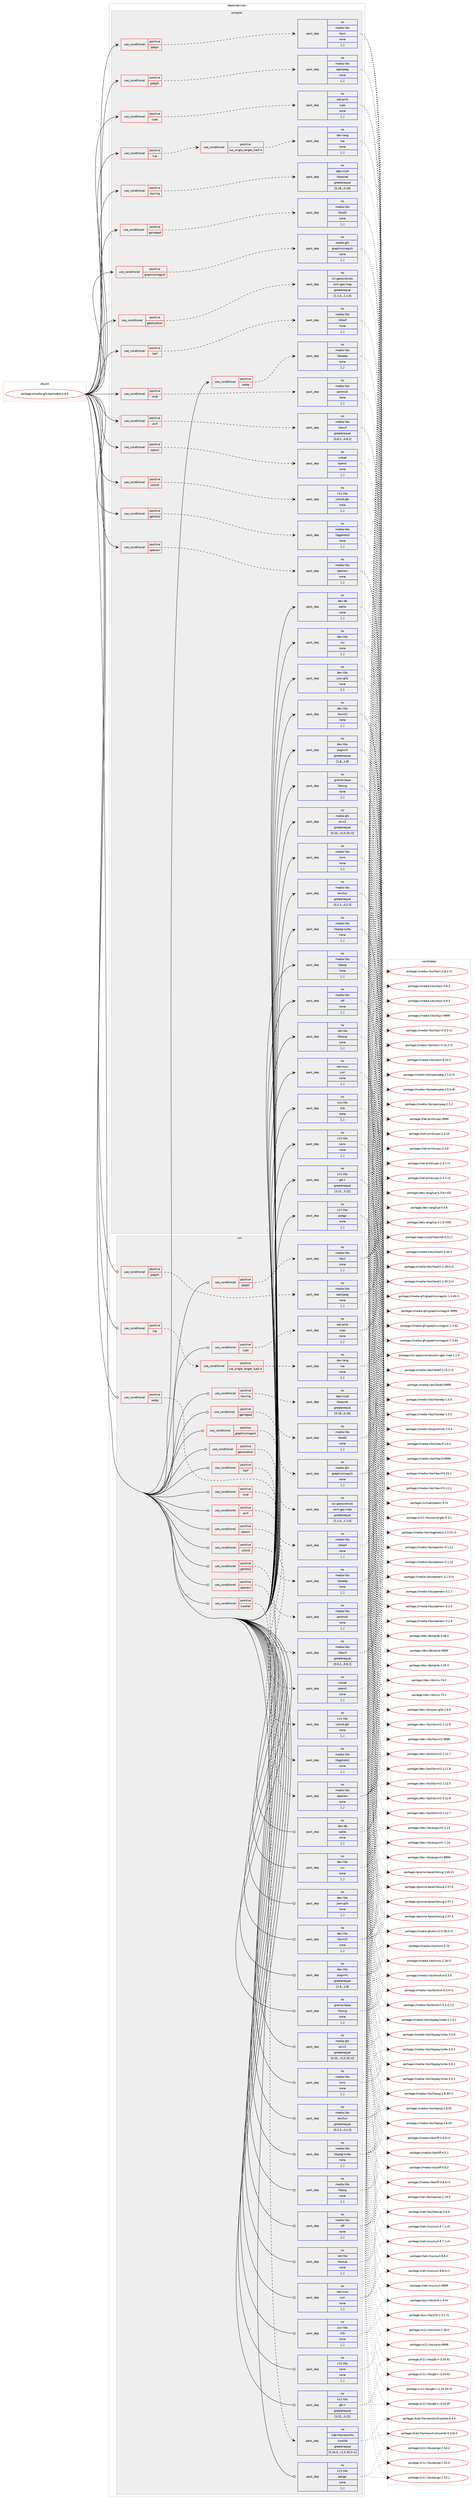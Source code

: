 digraph prolog {

# *************
# Graph options
# *************

newrank=true;
concentrate=true;
compound=true;
graph [rankdir=LR,fontname=Helvetica,fontsize=10,ranksep=1.5];#, ranksep=2.5, nodesep=0.2];
edge  [arrowhead=vee];
node  [fontname=Helvetica,fontsize=10];

# **********
# The ebuild
# **********

subgraph cluster_leftcol {
color=gray;
rank=same;
label=<<i>ebuild</i>>;
id [label="portage://media-gfx/darktable-4.6.0", color=red, width=4, href="../media-gfx/darktable-4.6.0.svg"];
}

# ****************
# The dependencies
# ****************

subgraph cluster_midcol {
color=gray;
label=<<i>dependencies</i>>;
subgraph cluster_compile {
fillcolor="#eeeeee";
style=filled;
label=<<i>compile</i>>;
subgraph cond70230 {
dependency279267 [label=<<TABLE BORDER="0" CELLBORDER="1" CELLSPACING="0" CELLPADDING="4"><TR><TD ROWSPAN="3" CELLPADDING="10">use_conditional</TD></TR><TR><TD>positive</TD></TR><TR><TD>avif</TD></TR></TABLE>>, shape=none, color=red];
subgraph pack206763 {
dependency279268 [label=<<TABLE BORDER="0" CELLBORDER="1" CELLSPACING="0" CELLPADDING="4" WIDTH="220"><TR><TD ROWSPAN="6" CELLPADDING="30">pack_dep</TD></TR><TR><TD WIDTH="110">no</TD></TR><TR><TD>media-libs</TD></TR><TR><TD>libavif</TD></TR><TR><TD>greaterequal</TD></TR><TR><TD>[0.8.2,,,0.8.2]</TD></TR></TABLE>>, shape=none, color=blue];
}
dependency279267:e -> dependency279268:w [weight=20,style="dashed",arrowhead="vee"];
}
id:e -> dependency279267:w [weight=20,style="solid",arrowhead="vee"];
subgraph cond70231 {
dependency279269 [label=<<TABLE BORDER="0" CELLBORDER="1" CELLSPACING="0" CELLPADDING="4"><TR><TD ROWSPAN="3" CELLPADDING="10">use_conditional</TD></TR><TR><TD>positive</TD></TR><TR><TD>colord</TD></TR></TABLE>>, shape=none, color=red];
subgraph pack206764 {
dependency279270 [label=<<TABLE BORDER="0" CELLBORDER="1" CELLSPACING="0" CELLPADDING="4" WIDTH="220"><TR><TD ROWSPAN="6" CELLPADDING="30">pack_dep</TD></TR><TR><TD WIDTH="110">no</TD></TR><TR><TD>x11-libs</TD></TR><TR><TD>colord-gtk</TD></TR><TR><TD>none</TD></TR><TR><TD>[,,]</TD></TR></TABLE>>, shape=none, color=blue];
}
dependency279269:e -> dependency279270:w [weight=20,style="dashed",arrowhead="vee"];
}
id:e -> dependency279269:w [weight=20,style="solid",arrowhead="vee"];
subgraph cond70232 {
dependency279271 [label=<<TABLE BORDER="0" CELLBORDER="1" CELLSPACING="0" CELLPADDING="4"><TR><TD ROWSPAN="3" CELLPADDING="10">use_conditional</TD></TR><TR><TD>positive</TD></TR><TR><TD>cups</TD></TR></TABLE>>, shape=none, color=red];
subgraph pack206765 {
dependency279272 [label=<<TABLE BORDER="0" CELLBORDER="1" CELLSPACING="0" CELLPADDING="4" WIDTH="220"><TR><TD ROWSPAN="6" CELLPADDING="30">pack_dep</TD></TR><TR><TD WIDTH="110">no</TD></TR><TR><TD>net-print</TD></TR><TR><TD>cups</TD></TR><TR><TD>none</TD></TR><TR><TD>[,,]</TD></TR></TABLE>>, shape=none, color=blue];
}
dependency279271:e -> dependency279272:w [weight=20,style="dashed",arrowhead="vee"];
}
id:e -> dependency279271:w [weight=20,style="solid",arrowhead="vee"];
subgraph cond70233 {
dependency279273 [label=<<TABLE BORDER="0" CELLBORDER="1" CELLSPACING="0" CELLPADDING="4"><TR><TD ROWSPAN="3" CELLPADDING="10">use_conditional</TD></TR><TR><TD>positive</TD></TR><TR><TD>gamepad</TD></TR></TABLE>>, shape=none, color=red];
subgraph pack206766 {
dependency279274 [label=<<TABLE BORDER="0" CELLBORDER="1" CELLSPACING="0" CELLPADDING="4" WIDTH="220"><TR><TD ROWSPAN="6" CELLPADDING="30">pack_dep</TD></TR><TR><TD WIDTH="110">no</TD></TR><TR><TD>media-libs</TD></TR><TR><TD>libsdl2</TD></TR><TR><TD>none</TD></TR><TR><TD>[,,]</TD></TR></TABLE>>, shape=none, color=blue];
}
dependency279273:e -> dependency279274:w [weight=20,style="dashed",arrowhead="vee"];
}
id:e -> dependency279273:w [weight=20,style="solid",arrowhead="vee"];
subgraph cond70234 {
dependency279275 [label=<<TABLE BORDER="0" CELLBORDER="1" CELLSPACING="0" CELLPADDING="4"><TR><TD ROWSPAN="3" CELLPADDING="10">use_conditional</TD></TR><TR><TD>positive</TD></TR><TR><TD>geolocation</TD></TR></TABLE>>, shape=none, color=red];
subgraph pack206767 {
dependency279276 [label=<<TABLE BORDER="0" CELLBORDER="1" CELLSPACING="0" CELLPADDING="4" WIDTH="220"><TR><TD ROWSPAN="6" CELLPADDING="30">pack_dep</TD></TR><TR><TD WIDTH="110">no</TD></TR><TR><TD>sci-geosciences</TD></TR><TR><TD>osm-gps-map</TD></TR><TR><TD>greaterequal</TD></TR><TR><TD>[1.1.0,,,1.1.0]</TD></TR></TABLE>>, shape=none, color=blue];
}
dependency279275:e -> dependency279276:w [weight=20,style="dashed",arrowhead="vee"];
}
id:e -> dependency279275:w [weight=20,style="solid",arrowhead="vee"];
subgraph cond70235 {
dependency279277 [label=<<TABLE BORDER="0" CELLBORDER="1" CELLSPACING="0" CELLPADDING="4"><TR><TD ROWSPAN="3" CELLPADDING="10">use_conditional</TD></TR><TR><TD>positive</TD></TR><TR><TD>gphoto2</TD></TR></TABLE>>, shape=none, color=red];
subgraph pack206768 {
dependency279278 [label=<<TABLE BORDER="0" CELLBORDER="1" CELLSPACING="0" CELLPADDING="4" WIDTH="220"><TR><TD ROWSPAN="6" CELLPADDING="30">pack_dep</TD></TR><TR><TD WIDTH="110">no</TD></TR><TR><TD>media-libs</TD></TR><TR><TD>libgphoto2</TD></TR><TR><TD>none</TD></TR><TR><TD>[,,]</TD></TR></TABLE>>, shape=none, color=blue];
}
dependency279277:e -> dependency279278:w [weight=20,style="dashed",arrowhead="vee"];
}
id:e -> dependency279277:w [weight=20,style="solid",arrowhead="vee"];
subgraph cond70236 {
dependency279279 [label=<<TABLE BORDER="0" CELLBORDER="1" CELLSPACING="0" CELLPADDING="4"><TR><TD ROWSPAN="3" CELLPADDING="10">use_conditional</TD></TR><TR><TD>positive</TD></TR><TR><TD>graphicsmagick</TD></TR></TABLE>>, shape=none, color=red];
subgraph pack206769 {
dependency279280 [label=<<TABLE BORDER="0" CELLBORDER="1" CELLSPACING="0" CELLPADDING="4" WIDTH="220"><TR><TD ROWSPAN="6" CELLPADDING="30">pack_dep</TD></TR><TR><TD WIDTH="110">no</TD></TR><TR><TD>media-gfx</TD></TR><TR><TD>graphicsmagick</TD></TR><TR><TD>none</TD></TR><TR><TD>[,,]</TD></TR></TABLE>>, shape=none, color=blue];
}
dependency279279:e -> dependency279280:w [weight=20,style="dashed",arrowhead="vee"];
}
id:e -> dependency279279:w [weight=20,style="solid",arrowhead="vee"];
subgraph cond70237 {
dependency279281 [label=<<TABLE BORDER="0" CELLBORDER="1" CELLSPACING="0" CELLPADDING="4"><TR><TD ROWSPAN="3" CELLPADDING="10">use_conditional</TD></TR><TR><TD>positive</TD></TR><TR><TD>heif</TD></TR></TABLE>>, shape=none, color=red];
subgraph pack206770 {
dependency279282 [label=<<TABLE BORDER="0" CELLBORDER="1" CELLSPACING="0" CELLPADDING="4" WIDTH="220"><TR><TD ROWSPAN="6" CELLPADDING="30">pack_dep</TD></TR><TR><TD WIDTH="110">no</TD></TR><TR><TD>media-libs</TD></TR><TR><TD>libheif</TD></TR><TR><TD>none</TD></TR><TR><TD>[,,]</TD></TR></TABLE>>, shape=none, color=blue];
}
dependency279281:e -> dependency279282:w [weight=20,style="dashed",arrowhead="vee"];
}
id:e -> dependency279281:w [weight=20,style="solid",arrowhead="vee"];
subgraph cond70238 {
dependency279283 [label=<<TABLE BORDER="0" CELLBORDER="1" CELLSPACING="0" CELLPADDING="4"><TR><TD ROWSPAN="3" CELLPADDING="10">use_conditional</TD></TR><TR><TD>positive</TD></TR><TR><TD>jpeg2k</TD></TR></TABLE>>, shape=none, color=red];
subgraph pack206771 {
dependency279284 [label=<<TABLE BORDER="0" CELLBORDER="1" CELLSPACING="0" CELLPADDING="4" WIDTH="220"><TR><TD ROWSPAN="6" CELLPADDING="30">pack_dep</TD></TR><TR><TD WIDTH="110">no</TD></TR><TR><TD>media-libs</TD></TR><TR><TD>openjpeg</TD></TR><TR><TD>none</TD></TR><TR><TD>[,,]</TD></TR></TABLE>>, shape=none, color=blue];
}
dependency279283:e -> dependency279284:w [weight=20,style="dashed",arrowhead="vee"];
}
id:e -> dependency279283:w [weight=20,style="solid",arrowhead="vee"];
subgraph cond70239 {
dependency279285 [label=<<TABLE BORDER="0" CELLBORDER="1" CELLSPACING="0" CELLPADDING="4"><TR><TD ROWSPAN="3" CELLPADDING="10">use_conditional</TD></TR><TR><TD>positive</TD></TR><TR><TD>jpegxl</TD></TR></TABLE>>, shape=none, color=red];
subgraph pack206772 {
dependency279286 [label=<<TABLE BORDER="0" CELLBORDER="1" CELLSPACING="0" CELLPADDING="4" WIDTH="220"><TR><TD ROWSPAN="6" CELLPADDING="30">pack_dep</TD></TR><TR><TD WIDTH="110">no</TD></TR><TR><TD>media-libs</TD></TR><TR><TD>libjxl</TD></TR><TR><TD>none</TD></TR><TR><TD>[,,]</TD></TR></TABLE>>, shape=none, color=blue];
}
dependency279285:e -> dependency279286:w [weight=20,style="dashed",arrowhead="vee"];
}
id:e -> dependency279285:w [weight=20,style="solid",arrowhead="vee"];
subgraph cond70240 {
dependency279287 [label=<<TABLE BORDER="0" CELLBORDER="1" CELLSPACING="0" CELLPADDING="4"><TR><TD ROWSPAN="3" CELLPADDING="10">use_conditional</TD></TR><TR><TD>positive</TD></TR><TR><TD>keyring</TD></TR></TABLE>>, shape=none, color=red];
subgraph pack206773 {
dependency279288 [label=<<TABLE BORDER="0" CELLBORDER="1" CELLSPACING="0" CELLPADDING="4" WIDTH="220"><TR><TD ROWSPAN="6" CELLPADDING="30">pack_dep</TD></TR><TR><TD WIDTH="110">no</TD></TR><TR><TD>app-crypt</TD></TR><TR><TD>libsecret</TD></TR><TR><TD>greaterequal</TD></TR><TR><TD>[0.18,,,0.18]</TD></TR></TABLE>>, shape=none, color=blue];
}
dependency279287:e -> dependency279288:w [weight=20,style="dashed",arrowhead="vee"];
}
id:e -> dependency279287:w [weight=20,style="solid",arrowhead="vee"];
subgraph cond70241 {
dependency279289 [label=<<TABLE BORDER="0" CELLBORDER="1" CELLSPACING="0" CELLPADDING="4"><TR><TD ROWSPAN="3" CELLPADDING="10">use_conditional</TD></TR><TR><TD>positive</TD></TR><TR><TD>lua</TD></TR></TABLE>>, shape=none, color=red];
subgraph cond70242 {
dependency279290 [label=<<TABLE BORDER="0" CELLBORDER="1" CELLSPACING="0" CELLPADDING="4"><TR><TD ROWSPAN="3" CELLPADDING="10">use_conditional</TD></TR><TR><TD>positive</TD></TR><TR><TD>lua_single_target_lua5-4</TD></TR></TABLE>>, shape=none, color=red];
subgraph pack206774 {
dependency279291 [label=<<TABLE BORDER="0" CELLBORDER="1" CELLSPACING="0" CELLPADDING="4" WIDTH="220"><TR><TD ROWSPAN="6" CELLPADDING="30">pack_dep</TD></TR><TR><TD WIDTH="110">no</TD></TR><TR><TD>dev-lang</TD></TR><TR><TD>lua</TD></TR><TR><TD>none</TD></TR><TR><TD>[,,]</TD></TR></TABLE>>, shape=none, color=blue];
}
dependency279290:e -> dependency279291:w [weight=20,style="dashed",arrowhead="vee"];
}
dependency279289:e -> dependency279290:w [weight=20,style="dashed",arrowhead="vee"];
}
id:e -> dependency279289:w [weight=20,style="solid",arrowhead="vee"];
subgraph cond70243 {
dependency279292 [label=<<TABLE BORDER="0" CELLBORDER="1" CELLSPACING="0" CELLPADDING="4"><TR><TD ROWSPAN="3" CELLPADDING="10">use_conditional</TD></TR><TR><TD>positive</TD></TR><TR><TD>midi</TD></TR></TABLE>>, shape=none, color=red];
subgraph pack206775 {
dependency279293 [label=<<TABLE BORDER="0" CELLBORDER="1" CELLSPACING="0" CELLPADDING="4" WIDTH="220"><TR><TD ROWSPAN="6" CELLPADDING="30">pack_dep</TD></TR><TR><TD WIDTH="110">no</TD></TR><TR><TD>media-libs</TD></TR><TR><TD>portmidi</TD></TR><TR><TD>none</TD></TR><TR><TD>[,,]</TD></TR></TABLE>>, shape=none, color=blue];
}
dependency279292:e -> dependency279293:w [weight=20,style="dashed",arrowhead="vee"];
}
id:e -> dependency279292:w [weight=20,style="solid",arrowhead="vee"];
subgraph cond70244 {
dependency279294 [label=<<TABLE BORDER="0" CELLBORDER="1" CELLSPACING="0" CELLPADDING="4"><TR><TD ROWSPAN="3" CELLPADDING="10">use_conditional</TD></TR><TR><TD>positive</TD></TR><TR><TD>opencl</TD></TR></TABLE>>, shape=none, color=red];
subgraph pack206776 {
dependency279295 [label=<<TABLE BORDER="0" CELLBORDER="1" CELLSPACING="0" CELLPADDING="4" WIDTH="220"><TR><TD ROWSPAN="6" CELLPADDING="30">pack_dep</TD></TR><TR><TD WIDTH="110">no</TD></TR><TR><TD>virtual</TD></TR><TR><TD>opencl</TD></TR><TR><TD>none</TD></TR><TR><TD>[,,]</TD></TR></TABLE>>, shape=none, color=blue];
}
dependency279294:e -> dependency279295:w [weight=20,style="dashed",arrowhead="vee"];
}
id:e -> dependency279294:w [weight=20,style="solid",arrowhead="vee"];
subgraph cond70245 {
dependency279296 [label=<<TABLE BORDER="0" CELLBORDER="1" CELLSPACING="0" CELLPADDING="4"><TR><TD ROWSPAN="3" CELLPADDING="10">use_conditional</TD></TR><TR><TD>positive</TD></TR><TR><TD>openexr</TD></TR></TABLE>>, shape=none, color=red];
subgraph pack206777 {
dependency279297 [label=<<TABLE BORDER="0" CELLBORDER="1" CELLSPACING="0" CELLPADDING="4" WIDTH="220"><TR><TD ROWSPAN="6" CELLPADDING="30">pack_dep</TD></TR><TR><TD WIDTH="110">no</TD></TR><TR><TD>media-libs</TD></TR><TR><TD>openexr</TD></TR><TR><TD>none</TD></TR><TR><TD>[,,]</TD></TR></TABLE>>, shape=none, color=blue];
}
dependency279296:e -> dependency279297:w [weight=20,style="dashed",arrowhead="vee"];
}
id:e -> dependency279296:w [weight=20,style="solid",arrowhead="vee"];
subgraph cond70246 {
dependency279298 [label=<<TABLE BORDER="0" CELLBORDER="1" CELLSPACING="0" CELLPADDING="4"><TR><TD ROWSPAN="3" CELLPADDING="10">use_conditional</TD></TR><TR><TD>positive</TD></TR><TR><TD>webp</TD></TR></TABLE>>, shape=none, color=red];
subgraph pack206778 {
dependency279299 [label=<<TABLE BORDER="0" CELLBORDER="1" CELLSPACING="0" CELLPADDING="4" WIDTH="220"><TR><TD ROWSPAN="6" CELLPADDING="30">pack_dep</TD></TR><TR><TD WIDTH="110">no</TD></TR><TR><TD>media-libs</TD></TR><TR><TD>libwebp</TD></TR><TR><TD>none</TD></TR><TR><TD>[,,]</TD></TR></TABLE>>, shape=none, color=blue];
}
dependency279298:e -> dependency279299:w [weight=20,style="dashed",arrowhead="vee"];
}
id:e -> dependency279298:w [weight=20,style="solid",arrowhead="vee"];
subgraph pack206779 {
dependency279300 [label=<<TABLE BORDER="0" CELLBORDER="1" CELLSPACING="0" CELLPADDING="4" WIDTH="220"><TR><TD ROWSPAN="6" CELLPADDING="30">pack_dep</TD></TR><TR><TD WIDTH="110">no</TD></TR><TR><TD>dev-db</TD></TR><TR><TD>sqlite</TD></TR><TR><TD>none</TD></TR><TR><TD>[,,]</TD></TR></TABLE>>, shape=none, color=blue];
}
id:e -> dependency279300:w [weight=20,style="solid",arrowhead="vee"];
subgraph pack206780 {
dependency279301 [label=<<TABLE BORDER="0" CELLBORDER="1" CELLSPACING="0" CELLPADDING="4" WIDTH="220"><TR><TD ROWSPAN="6" CELLPADDING="30">pack_dep</TD></TR><TR><TD WIDTH="110">no</TD></TR><TR><TD>dev-libs</TD></TR><TR><TD>icu</TD></TR><TR><TD>none</TD></TR><TR><TD>[,,]</TD></TR></TABLE>>, shape=none, color=blue];
}
id:e -> dependency279301:w [weight=20,style="solid",arrowhead="vee"];
subgraph pack206781 {
dependency279302 [label=<<TABLE BORDER="0" CELLBORDER="1" CELLSPACING="0" CELLPADDING="4" WIDTH="220"><TR><TD ROWSPAN="6" CELLPADDING="30">pack_dep</TD></TR><TR><TD WIDTH="110">no</TD></TR><TR><TD>dev-libs</TD></TR><TR><TD>json-glib</TD></TR><TR><TD>none</TD></TR><TR><TD>[,,]</TD></TR></TABLE>>, shape=none, color=blue];
}
id:e -> dependency279302:w [weight=20,style="solid",arrowhead="vee"];
subgraph pack206782 {
dependency279303 [label=<<TABLE BORDER="0" CELLBORDER="1" CELLSPACING="0" CELLPADDING="4" WIDTH="220"><TR><TD ROWSPAN="6" CELLPADDING="30">pack_dep</TD></TR><TR><TD WIDTH="110">no</TD></TR><TR><TD>dev-libs</TD></TR><TR><TD>libxml2</TD></TR><TR><TD>none</TD></TR><TR><TD>[,,]</TD></TR></TABLE>>, shape=none, color=blue];
}
id:e -> dependency279303:w [weight=20,style="solid",arrowhead="vee"];
subgraph pack206783 {
dependency279304 [label=<<TABLE BORDER="0" CELLBORDER="1" CELLSPACING="0" CELLPADDING="4" WIDTH="220"><TR><TD ROWSPAN="6" CELLPADDING="30">pack_dep</TD></TR><TR><TD WIDTH="110">no</TD></TR><TR><TD>dev-libs</TD></TR><TR><TD>pugixml</TD></TR><TR><TD>greaterequal</TD></TR><TR><TD>[1.8,,,1.8]</TD></TR></TABLE>>, shape=none, color=blue];
}
id:e -> dependency279304:w [weight=20,style="solid",arrowhead="vee"];
subgraph pack206784 {
dependency279305 [label=<<TABLE BORDER="0" CELLBORDER="1" CELLSPACING="0" CELLPADDING="4" WIDTH="220"><TR><TD ROWSPAN="6" CELLPADDING="30">pack_dep</TD></TR><TR><TD WIDTH="110">no</TD></TR><TR><TD>gnome-base</TD></TR><TR><TD>librsvg</TD></TR><TR><TD>none</TD></TR><TR><TD>[,,]</TD></TR></TABLE>>, shape=none, color=blue];
}
id:e -> dependency279305:w [weight=20,style="solid",arrowhead="vee"];
subgraph pack206785 {
dependency279306 [label=<<TABLE BORDER="0" CELLBORDER="1" CELLSPACING="0" CELLPADDING="4" WIDTH="220"><TR><TD ROWSPAN="6" CELLPADDING="30">pack_dep</TD></TR><TR><TD WIDTH="110">no</TD></TR><TR><TD>media-gfx</TD></TR><TR><TD>exiv2</TD></TR><TR><TD>greaterequal</TD></TR><TR><TD>[0.25,,-r2,0.25-r2]</TD></TR></TABLE>>, shape=none, color=blue];
}
id:e -> dependency279306:w [weight=20,style="solid",arrowhead="vee"];
subgraph pack206786 {
dependency279307 [label=<<TABLE BORDER="0" CELLBORDER="1" CELLSPACING="0" CELLPADDING="4" WIDTH="220"><TR><TD ROWSPAN="6" CELLPADDING="30">pack_dep</TD></TR><TR><TD WIDTH="110">no</TD></TR><TR><TD>media-libs</TD></TR><TR><TD>lcms</TD></TR><TR><TD>none</TD></TR><TR><TD>[,,]</TD></TR></TABLE>>, shape=none, color=blue];
}
id:e -> dependency279307:w [weight=20,style="solid",arrowhead="vee"];
subgraph pack206787 {
dependency279308 [label=<<TABLE BORDER="0" CELLBORDER="1" CELLSPACING="0" CELLPADDING="4" WIDTH="220"><TR><TD ROWSPAN="6" CELLPADDING="30">pack_dep</TD></TR><TR><TD WIDTH="110">no</TD></TR><TR><TD>media-libs</TD></TR><TR><TD>lensfun</TD></TR><TR><TD>greaterequal</TD></TR><TR><TD>[0.2.3,,,0.2.3]</TD></TR></TABLE>>, shape=none, color=blue];
}
id:e -> dependency279308:w [weight=20,style="solid",arrowhead="vee"];
subgraph pack206788 {
dependency279309 [label=<<TABLE BORDER="0" CELLBORDER="1" CELLSPACING="0" CELLPADDING="4" WIDTH="220"><TR><TD ROWSPAN="6" CELLPADDING="30">pack_dep</TD></TR><TR><TD WIDTH="110">no</TD></TR><TR><TD>media-libs</TD></TR><TR><TD>libjpeg-turbo</TD></TR><TR><TD>none</TD></TR><TR><TD>[,,]</TD></TR></TABLE>>, shape=none, color=blue];
}
id:e -> dependency279309:w [weight=20,style="solid",arrowhead="vee"];
subgraph pack206789 {
dependency279310 [label=<<TABLE BORDER="0" CELLBORDER="1" CELLSPACING="0" CELLPADDING="4" WIDTH="220"><TR><TD ROWSPAN="6" CELLPADDING="30">pack_dep</TD></TR><TR><TD WIDTH="110">no</TD></TR><TR><TD>media-libs</TD></TR><TR><TD>libpng</TD></TR><TR><TD>none</TD></TR><TR><TD>[,,]</TD></TR></TABLE>>, shape=none, color=blue];
}
id:e -> dependency279310:w [weight=20,style="solid",arrowhead="vee"];
subgraph pack206790 {
dependency279311 [label=<<TABLE BORDER="0" CELLBORDER="1" CELLSPACING="0" CELLPADDING="4" WIDTH="220"><TR><TD ROWSPAN="6" CELLPADDING="30">pack_dep</TD></TR><TR><TD WIDTH="110">no</TD></TR><TR><TD>media-libs</TD></TR><TR><TD>tiff</TD></TR><TR><TD>none</TD></TR><TR><TD>[,,]</TD></TR></TABLE>>, shape=none, color=blue];
}
id:e -> dependency279311:w [weight=20,style="solid",arrowhead="vee"];
subgraph pack206791 {
dependency279312 [label=<<TABLE BORDER="0" CELLBORDER="1" CELLSPACING="0" CELLPADDING="4" WIDTH="220"><TR><TD ROWSPAN="6" CELLPADDING="30">pack_dep</TD></TR><TR><TD WIDTH="110">no</TD></TR><TR><TD>net-libs</TD></TR><TR><TD>libsoup</TD></TR><TR><TD>none</TD></TR><TR><TD>[,,]</TD></TR></TABLE>>, shape=none, color=blue];
}
id:e -> dependency279312:w [weight=20,style="solid",arrowhead="vee"];
subgraph pack206792 {
dependency279313 [label=<<TABLE BORDER="0" CELLBORDER="1" CELLSPACING="0" CELLPADDING="4" WIDTH="220"><TR><TD ROWSPAN="6" CELLPADDING="30">pack_dep</TD></TR><TR><TD WIDTH="110">no</TD></TR><TR><TD>net-misc</TD></TR><TR><TD>curl</TD></TR><TR><TD>none</TD></TR><TR><TD>[,,]</TD></TR></TABLE>>, shape=none, color=blue];
}
id:e -> dependency279313:w [weight=20,style="solid",arrowhead="vee"];
subgraph pack206793 {
dependency279314 [label=<<TABLE BORDER="0" CELLBORDER="1" CELLSPACING="0" CELLPADDING="4" WIDTH="220"><TR><TD ROWSPAN="6" CELLPADDING="30">pack_dep</TD></TR><TR><TD WIDTH="110">no</TD></TR><TR><TD>sys-libs</TD></TR><TR><TD>zlib</TD></TR><TR><TD>none</TD></TR><TR><TD>[,,]</TD></TR></TABLE>>, shape=none, color=blue];
}
id:e -> dependency279314:w [weight=20,style="solid",arrowhead="vee"];
subgraph pack206794 {
dependency279315 [label=<<TABLE BORDER="0" CELLBORDER="1" CELLSPACING="0" CELLPADDING="4" WIDTH="220"><TR><TD ROWSPAN="6" CELLPADDING="30">pack_dep</TD></TR><TR><TD WIDTH="110">no</TD></TR><TR><TD>x11-libs</TD></TR><TR><TD>cairo</TD></TR><TR><TD>none</TD></TR><TR><TD>[,,]</TD></TR></TABLE>>, shape=none, color=blue];
}
id:e -> dependency279315:w [weight=20,style="solid",arrowhead="vee"];
subgraph pack206795 {
dependency279316 [label=<<TABLE BORDER="0" CELLBORDER="1" CELLSPACING="0" CELLPADDING="4" WIDTH="220"><TR><TD ROWSPAN="6" CELLPADDING="30">pack_dep</TD></TR><TR><TD WIDTH="110">no</TD></TR><TR><TD>x11-libs</TD></TR><TR><TD>gtk+</TD></TR><TR><TD>greaterequal</TD></TR><TR><TD>[3.22,,,3.22]</TD></TR></TABLE>>, shape=none, color=blue];
}
id:e -> dependency279316:w [weight=20,style="solid",arrowhead="vee"];
subgraph pack206796 {
dependency279317 [label=<<TABLE BORDER="0" CELLBORDER="1" CELLSPACING="0" CELLPADDING="4" WIDTH="220"><TR><TD ROWSPAN="6" CELLPADDING="30">pack_dep</TD></TR><TR><TD WIDTH="110">no</TD></TR><TR><TD>x11-libs</TD></TR><TR><TD>pango</TD></TR><TR><TD>none</TD></TR><TR><TD>[,,]</TD></TR></TABLE>>, shape=none, color=blue];
}
id:e -> dependency279317:w [weight=20,style="solid",arrowhead="vee"];
}
subgraph cluster_compileandrun {
fillcolor="#eeeeee";
style=filled;
label=<<i>compile and run</i>>;
}
subgraph cluster_run {
fillcolor="#eeeeee";
style=filled;
label=<<i>run</i>>;
subgraph cond70247 {
dependency279318 [label=<<TABLE BORDER="0" CELLBORDER="1" CELLSPACING="0" CELLPADDING="4"><TR><TD ROWSPAN="3" CELLPADDING="10">use_conditional</TD></TR><TR><TD>positive</TD></TR><TR><TD>avif</TD></TR></TABLE>>, shape=none, color=red];
subgraph pack206797 {
dependency279319 [label=<<TABLE BORDER="0" CELLBORDER="1" CELLSPACING="0" CELLPADDING="4" WIDTH="220"><TR><TD ROWSPAN="6" CELLPADDING="30">pack_dep</TD></TR><TR><TD WIDTH="110">no</TD></TR><TR><TD>media-libs</TD></TR><TR><TD>libavif</TD></TR><TR><TD>greaterequal</TD></TR><TR><TD>[0.8.2,,,0.8.2]</TD></TR></TABLE>>, shape=none, color=blue];
}
dependency279318:e -> dependency279319:w [weight=20,style="dashed",arrowhead="vee"];
}
id:e -> dependency279318:w [weight=20,style="solid",arrowhead="odot"];
subgraph cond70248 {
dependency279320 [label=<<TABLE BORDER="0" CELLBORDER="1" CELLSPACING="0" CELLPADDING="4"><TR><TD ROWSPAN="3" CELLPADDING="10">use_conditional</TD></TR><TR><TD>positive</TD></TR><TR><TD>colord</TD></TR></TABLE>>, shape=none, color=red];
subgraph pack206798 {
dependency279321 [label=<<TABLE BORDER="0" CELLBORDER="1" CELLSPACING="0" CELLPADDING="4" WIDTH="220"><TR><TD ROWSPAN="6" CELLPADDING="30">pack_dep</TD></TR><TR><TD WIDTH="110">no</TD></TR><TR><TD>x11-libs</TD></TR><TR><TD>colord-gtk</TD></TR><TR><TD>none</TD></TR><TR><TD>[,,]</TD></TR></TABLE>>, shape=none, color=blue];
}
dependency279320:e -> dependency279321:w [weight=20,style="dashed",arrowhead="vee"];
}
id:e -> dependency279320:w [weight=20,style="solid",arrowhead="odot"];
subgraph cond70249 {
dependency279322 [label=<<TABLE BORDER="0" CELLBORDER="1" CELLSPACING="0" CELLPADDING="4"><TR><TD ROWSPAN="3" CELLPADDING="10">use_conditional</TD></TR><TR><TD>positive</TD></TR><TR><TD>cups</TD></TR></TABLE>>, shape=none, color=red];
subgraph pack206799 {
dependency279323 [label=<<TABLE BORDER="0" CELLBORDER="1" CELLSPACING="0" CELLPADDING="4" WIDTH="220"><TR><TD ROWSPAN="6" CELLPADDING="30">pack_dep</TD></TR><TR><TD WIDTH="110">no</TD></TR><TR><TD>net-print</TD></TR><TR><TD>cups</TD></TR><TR><TD>none</TD></TR><TR><TD>[,,]</TD></TR></TABLE>>, shape=none, color=blue];
}
dependency279322:e -> dependency279323:w [weight=20,style="dashed",arrowhead="vee"];
}
id:e -> dependency279322:w [weight=20,style="solid",arrowhead="odot"];
subgraph cond70250 {
dependency279324 [label=<<TABLE BORDER="0" CELLBORDER="1" CELLSPACING="0" CELLPADDING="4"><TR><TD ROWSPAN="3" CELLPADDING="10">use_conditional</TD></TR><TR><TD>positive</TD></TR><TR><TD>gamepad</TD></TR></TABLE>>, shape=none, color=red];
subgraph pack206800 {
dependency279325 [label=<<TABLE BORDER="0" CELLBORDER="1" CELLSPACING="0" CELLPADDING="4" WIDTH="220"><TR><TD ROWSPAN="6" CELLPADDING="30">pack_dep</TD></TR><TR><TD WIDTH="110">no</TD></TR><TR><TD>media-libs</TD></TR><TR><TD>libsdl2</TD></TR><TR><TD>none</TD></TR><TR><TD>[,,]</TD></TR></TABLE>>, shape=none, color=blue];
}
dependency279324:e -> dependency279325:w [weight=20,style="dashed",arrowhead="vee"];
}
id:e -> dependency279324:w [weight=20,style="solid",arrowhead="odot"];
subgraph cond70251 {
dependency279326 [label=<<TABLE BORDER="0" CELLBORDER="1" CELLSPACING="0" CELLPADDING="4"><TR><TD ROWSPAN="3" CELLPADDING="10">use_conditional</TD></TR><TR><TD>positive</TD></TR><TR><TD>geolocation</TD></TR></TABLE>>, shape=none, color=red];
subgraph pack206801 {
dependency279327 [label=<<TABLE BORDER="0" CELLBORDER="1" CELLSPACING="0" CELLPADDING="4" WIDTH="220"><TR><TD ROWSPAN="6" CELLPADDING="30">pack_dep</TD></TR><TR><TD WIDTH="110">no</TD></TR><TR><TD>sci-geosciences</TD></TR><TR><TD>osm-gps-map</TD></TR><TR><TD>greaterequal</TD></TR><TR><TD>[1.1.0,,,1.1.0]</TD></TR></TABLE>>, shape=none, color=blue];
}
dependency279326:e -> dependency279327:w [weight=20,style="dashed",arrowhead="vee"];
}
id:e -> dependency279326:w [weight=20,style="solid",arrowhead="odot"];
subgraph cond70252 {
dependency279328 [label=<<TABLE BORDER="0" CELLBORDER="1" CELLSPACING="0" CELLPADDING="4"><TR><TD ROWSPAN="3" CELLPADDING="10">use_conditional</TD></TR><TR><TD>positive</TD></TR><TR><TD>gphoto2</TD></TR></TABLE>>, shape=none, color=red];
subgraph pack206802 {
dependency279329 [label=<<TABLE BORDER="0" CELLBORDER="1" CELLSPACING="0" CELLPADDING="4" WIDTH="220"><TR><TD ROWSPAN="6" CELLPADDING="30">pack_dep</TD></TR><TR><TD WIDTH="110">no</TD></TR><TR><TD>media-libs</TD></TR><TR><TD>libgphoto2</TD></TR><TR><TD>none</TD></TR><TR><TD>[,,]</TD></TR></TABLE>>, shape=none, color=blue];
}
dependency279328:e -> dependency279329:w [weight=20,style="dashed",arrowhead="vee"];
}
id:e -> dependency279328:w [weight=20,style="solid",arrowhead="odot"];
subgraph cond70253 {
dependency279330 [label=<<TABLE BORDER="0" CELLBORDER="1" CELLSPACING="0" CELLPADDING="4"><TR><TD ROWSPAN="3" CELLPADDING="10">use_conditional</TD></TR><TR><TD>positive</TD></TR><TR><TD>graphicsmagick</TD></TR></TABLE>>, shape=none, color=red];
subgraph pack206803 {
dependency279331 [label=<<TABLE BORDER="0" CELLBORDER="1" CELLSPACING="0" CELLPADDING="4" WIDTH="220"><TR><TD ROWSPAN="6" CELLPADDING="30">pack_dep</TD></TR><TR><TD WIDTH="110">no</TD></TR><TR><TD>media-gfx</TD></TR><TR><TD>graphicsmagick</TD></TR><TR><TD>none</TD></TR><TR><TD>[,,]</TD></TR></TABLE>>, shape=none, color=blue];
}
dependency279330:e -> dependency279331:w [weight=20,style="dashed",arrowhead="vee"];
}
id:e -> dependency279330:w [weight=20,style="solid",arrowhead="odot"];
subgraph cond70254 {
dependency279332 [label=<<TABLE BORDER="0" CELLBORDER="1" CELLSPACING="0" CELLPADDING="4"><TR><TD ROWSPAN="3" CELLPADDING="10">use_conditional</TD></TR><TR><TD>positive</TD></TR><TR><TD>heif</TD></TR></TABLE>>, shape=none, color=red];
subgraph pack206804 {
dependency279333 [label=<<TABLE BORDER="0" CELLBORDER="1" CELLSPACING="0" CELLPADDING="4" WIDTH="220"><TR><TD ROWSPAN="6" CELLPADDING="30">pack_dep</TD></TR><TR><TD WIDTH="110">no</TD></TR><TR><TD>media-libs</TD></TR><TR><TD>libheif</TD></TR><TR><TD>none</TD></TR><TR><TD>[,,]</TD></TR></TABLE>>, shape=none, color=blue];
}
dependency279332:e -> dependency279333:w [weight=20,style="dashed",arrowhead="vee"];
}
id:e -> dependency279332:w [weight=20,style="solid",arrowhead="odot"];
subgraph cond70255 {
dependency279334 [label=<<TABLE BORDER="0" CELLBORDER="1" CELLSPACING="0" CELLPADDING="4"><TR><TD ROWSPAN="3" CELLPADDING="10">use_conditional</TD></TR><TR><TD>positive</TD></TR><TR><TD>jpeg2k</TD></TR></TABLE>>, shape=none, color=red];
subgraph pack206805 {
dependency279335 [label=<<TABLE BORDER="0" CELLBORDER="1" CELLSPACING="0" CELLPADDING="4" WIDTH="220"><TR><TD ROWSPAN="6" CELLPADDING="30">pack_dep</TD></TR><TR><TD WIDTH="110">no</TD></TR><TR><TD>media-libs</TD></TR><TR><TD>openjpeg</TD></TR><TR><TD>none</TD></TR><TR><TD>[,,]</TD></TR></TABLE>>, shape=none, color=blue];
}
dependency279334:e -> dependency279335:w [weight=20,style="dashed",arrowhead="vee"];
}
id:e -> dependency279334:w [weight=20,style="solid",arrowhead="odot"];
subgraph cond70256 {
dependency279336 [label=<<TABLE BORDER="0" CELLBORDER="1" CELLSPACING="0" CELLPADDING="4"><TR><TD ROWSPAN="3" CELLPADDING="10">use_conditional</TD></TR><TR><TD>positive</TD></TR><TR><TD>jpegxl</TD></TR></TABLE>>, shape=none, color=red];
subgraph pack206806 {
dependency279337 [label=<<TABLE BORDER="0" CELLBORDER="1" CELLSPACING="0" CELLPADDING="4" WIDTH="220"><TR><TD ROWSPAN="6" CELLPADDING="30">pack_dep</TD></TR><TR><TD WIDTH="110">no</TD></TR><TR><TD>media-libs</TD></TR><TR><TD>libjxl</TD></TR><TR><TD>none</TD></TR><TR><TD>[,,]</TD></TR></TABLE>>, shape=none, color=blue];
}
dependency279336:e -> dependency279337:w [weight=20,style="dashed",arrowhead="vee"];
}
id:e -> dependency279336:w [weight=20,style="solid",arrowhead="odot"];
subgraph cond70257 {
dependency279338 [label=<<TABLE BORDER="0" CELLBORDER="1" CELLSPACING="0" CELLPADDING="4"><TR><TD ROWSPAN="3" CELLPADDING="10">use_conditional</TD></TR><TR><TD>positive</TD></TR><TR><TD>keyring</TD></TR></TABLE>>, shape=none, color=red];
subgraph pack206807 {
dependency279339 [label=<<TABLE BORDER="0" CELLBORDER="1" CELLSPACING="0" CELLPADDING="4" WIDTH="220"><TR><TD ROWSPAN="6" CELLPADDING="30">pack_dep</TD></TR><TR><TD WIDTH="110">no</TD></TR><TR><TD>app-crypt</TD></TR><TR><TD>libsecret</TD></TR><TR><TD>greaterequal</TD></TR><TR><TD>[0.18,,,0.18]</TD></TR></TABLE>>, shape=none, color=blue];
}
dependency279338:e -> dependency279339:w [weight=20,style="dashed",arrowhead="vee"];
}
id:e -> dependency279338:w [weight=20,style="solid",arrowhead="odot"];
subgraph cond70258 {
dependency279340 [label=<<TABLE BORDER="0" CELLBORDER="1" CELLSPACING="0" CELLPADDING="4"><TR><TD ROWSPAN="3" CELLPADDING="10">use_conditional</TD></TR><TR><TD>positive</TD></TR><TR><TD>kwallet</TD></TR></TABLE>>, shape=none, color=red];
subgraph pack206808 {
dependency279341 [label=<<TABLE BORDER="0" CELLBORDER="1" CELLSPACING="0" CELLPADDING="4" WIDTH="220"><TR><TD ROWSPAN="6" CELLPADDING="30">pack_dep</TD></TR><TR><TD WIDTH="110">no</TD></TR><TR><TD>kde-frameworks</TD></TR><TR><TD>kwallet</TD></TR><TR><TD>greaterequal</TD></TR><TR><TD>[5.34.0,,-r1,5.34.0-r1]</TD></TR></TABLE>>, shape=none, color=blue];
}
dependency279340:e -> dependency279341:w [weight=20,style="dashed",arrowhead="vee"];
}
id:e -> dependency279340:w [weight=20,style="solid",arrowhead="odot"];
subgraph cond70259 {
dependency279342 [label=<<TABLE BORDER="0" CELLBORDER="1" CELLSPACING="0" CELLPADDING="4"><TR><TD ROWSPAN="3" CELLPADDING="10">use_conditional</TD></TR><TR><TD>positive</TD></TR><TR><TD>lua</TD></TR></TABLE>>, shape=none, color=red];
subgraph cond70260 {
dependency279343 [label=<<TABLE BORDER="0" CELLBORDER="1" CELLSPACING="0" CELLPADDING="4"><TR><TD ROWSPAN="3" CELLPADDING="10">use_conditional</TD></TR><TR><TD>positive</TD></TR><TR><TD>lua_single_target_lua5-4</TD></TR></TABLE>>, shape=none, color=red];
subgraph pack206809 {
dependency279344 [label=<<TABLE BORDER="0" CELLBORDER="1" CELLSPACING="0" CELLPADDING="4" WIDTH="220"><TR><TD ROWSPAN="6" CELLPADDING="30">pack_dep</TD></TR><TR><TD WIDTH="110">no</TD></TR><TR><TD>dev-lang</TD></TR><TR><TD>lua</TD></TR><TR><TD>none</TD></TR><TR><TD>[,,]</TD></TR></TABLE>>, shape=none, color=blue];
}
dependency279343:e -> dependency279344:w [weight=20,style="dashed",arrowhead="vee"];
}
dependency279342:e -> dependency279343:w [weight=20,style="dashed",arrowhead="vee"];
}
id:e -> dependency279342:w [weight=20,style="solid",arrowhead="odot"];
subgraph cond70261 {
dependency279345 [label=<<TABLE BORDER="0" CELLBORDER="1" CELLSPACING="0" CELLPADDING="4"><TR><TD ROWSPAN="3" CELLPADDING="10">use_conditional</TD></TR><TR><TD>positive</TD></TR><TR><TD>midi</TD></TR></TABLE>>, shape=none, color=red];
subgraph pack206810 {
dependency279346 [label=<<TABLE BORDER="0" CELLBORDER="1" CELLSPACING="0" CELLPADDING="4" WIDTH="220"><TR><TD ROWSPAN="6" CELLPADDING="30">pack_dep</TD></TR><TR><TD WIDTH="110">no</TD></TR><TR><TD>media-libs</TD></TR><TR><TD>portmidi</TD></TR><TR><TD>none</TD></TR><TR><TD>[,,]</TD></TR></TABLE>>, shape=none, color=blue];
}
dependency279345:e -> dependency279346:w [weight=20,style="dashed",arrowhead="vee"];
}
id:e -> dependency279345:w [weight=20,style="solid",arrowhead="odot"];
subgraph cond70262 {
dependency279347 [label=<<TABLE BORDER="0" CELLBORDER="1" CELLSPACING="0" CELLPADDING="4"><TR><TD ROWSPAN="3" CELLPADDING="10">use_conditional</TD></TR><TR><TD>positive</TD></TR><TR><TD>opencl</TD></TR></TABLE>>, shape=none, color=red];
subgraph pack206811 {
dependency279348 [label=<<TABLE BORDER="0" CELLBORDER="1" CELLSPACING="0" CELLPADDING="4" WIDTH="220"><TR><TD ROWSPAN="6" CELLPADDING="30">pack_dep</TD></TR><TR><TD WIDTH="110">no</TD></TR><TR><TD>virtual</TD></TR><TR><TD>opencl</TD></TR><TR><TD>none</TD></TR><TR><TD>[,,]</TD></TR></TABLE>>, shape=none, color=blue];
}
dependency279347:e -> dependency279348:w [weight=20,style="dashed",arrowhead="vee"];
}
id:e -> dependency279347:w [weight=20,style="solid",arrowhead="odot"];
subgraph cond70263 {
dependency279349 [label=<<TABLE BORDER="0" CELLBORDER="1" CELLSPACING="0" CELLPADDING="4"><TR><TD ROWSPAN="3" CELLPADDING="10">use_conditional</TD></TR><TR><TD>positive</TD></TR><TR><TD>openexr</TD></TR></TABLE>>, shape=none, color=red];
subgraph pack206812 {
dependency279350 [label=<<TABLE BORDER="0" CELLBORDER="1" CELLSPACING="0" CELLPADDING="4" WIDTH="220"><TR><TD ROWSPAN="6" CELLPADDING="30">pack_dep</TD></TR><TR><TD WIDTH="110">no</TD></TR><TR><TD>media-libs</TD></TR><TR><TD>openexr</TD></TR><TR><TD>none</TD></TR><TR><TD>[,,]</TD></TR></TABLE>>, shape=none, color=blue];
}
dependency279349:e -> dependency279350:w [weight=20,style="dashed",arrowhead="vee"];
}
id:e -> dependency279349:w [weight=20,style="solid",arrowhead="odot"];
subgraph cond70264 {
dependency279351 [label=<<TABLE BORDER="0" CELLBORDER="1" CELLSPACING="0" CELLPADDING="4"><TR><TD ROWSPAN="3" CELLPADDING="10">use_conditional</TD></TR><TR><TD>positive</TD></TR><TR><TD>webp</TD></TR></TABLE>>, shape=none, color=red];
subgraph pack206813 {
dependency279352 [label=<<TABLE BORDER="0" CELLBORDER="1" CELLSPACING="0" CELLPADDING="4" WIDTH="220"><TR><TD ROWSPAN="6" CELLPADDING="30">pack_dep</TD></TR><TR><TD WIDTH="110">no</TD></TR><TR><TD>media-libs</TD></TR><TR><TD>libwebp</TD></TR><TR><TD>none</TD></TR><TR><TD>[,,]</TD></TR></TABLE>>, shape=none, color=blue];
}
dependency279351:e -> dependency279352:w [weight=20,style="dashed",arrowhead="vee"];
}
id:e -> dependency279351:w [weight=20,style="solid",arrowhead="odot"];
subgraph pack206814 {
dependency279353 [label=<<TABLE BORDER="0" CELLBORDER="1" CELLSPACING="0" CELLPADDING="4" WIDTH="220"><TR><TD ROWSPAN="6" CELLPADDING="30">pack_dep</TD></TR><TR><TD WIDTH="110">no</TD></TR><TR><TD>dev-db</TD></TR><TR><TD>sqlite</TD></TR><TR><TD>none</TD></TR><TR><TD>[,,]</TD></TR></TABLE>>, shape=none, color=blue];
}
id:e -> dependency279353:w [weight=20,style="solid",arrowhead="odot"];
subgraph pack206815 {
dependency279354 [label=<<TABLE BORDER="0" CELLBORDER="1" CELLSPACING="0" CELLPADDING="4" WIDTH="220"><TR><TD ROWSPAN="6" CELLPADDING="30">pack_dep</TD></TR><TR><TD WIDTH="110">no</TD></TR><TR><TD>dev-libs</TD></TR><TR><TD>icu</TD></TR><TR><TD>none</TD></TR><TR><TD>[,,]</TD></TR></TABLE>>, shape=none, color=blue];
}
id:e -> dependency279354:w [weight=20,style="solid",arrowhead="odot"];
subgraph pack206816 {
dependency279355 [label=<<TABLE BORDER="0" CELLBORDER="1" CELLSPACING="0" CELLPADDING="4" WIDTH="220"><TR><TD ROWSPAN="6" CELLPADDING="30">pack_dep</TD></TR><TR><TD WIDTH="110">no</TD></TR><TR><TD>dev-libs</TD></TR><TR><TD>json-glib</TD></TR><TR><TD>none</TD></TR><TR><TD>[,,]</TD></TR></TABLE>>, shape=none, color=blue];
}
id:e -> dependency279355:w [weight=20,style="solid",arrowhead="odot"];
subgraph pack206817 {
dependency279356 [label=<<TABLE BORDER="0" CELLBORDER="1" CELLSPACING="0" CELLPADDING="4" WIDTH="220"><TR><TD ROWSPAN="6" CELLPADDING="30">pack_dep</TD></TR><TR><TD WIDTH="110">no</TD></TR><TR><TD>dev-libs</TD></TR><TR><TD>libxml2</TD></TR><TR><TD>none</TD></TR><TR><TD>[,,]</TD></TR></TABLE>>, shape=none, color=blue];
}
id:e -> dependency279356:w [weight=20,style="solid",arrowhead="odot"];
subgraph pack206818 {
dependency279357 [label=<<TABLE BORDER="0" CELLBORDER="1" CELLSPACING="0" CELLPADDING="4" WIDTH="220"><TR><TD ROWSPAN="6" CELLPADDING="30">pack_dep</TD></TR><TR><TD WIDTH="110">no</TD></TR><TR><TD>dev-libs</TD></TR><TR><TD>pugixml</TD></TR><TR><TD>greaterequal</TD></TR><TR><TD>[1.8,,,1.8]</TD></TR></TABLE>>, shape=none, color=blue];
}
id:e -> dependency279357:w [weight=20,style="solid",arrowhead="odot"];
subgraph pack206819 {
dependency279358 [label=<<TABLE BORDER="0" CELLBORDER="1" CELLSPACING="0" CELLPADDING="4" WIDTH="220"><TR><TD ROWSPAN="6" CELLPADDING="30">pack_dep</TD></TR><TR><TD WIDTH="110">no</TD></TR><TR><TD>gnome-base</TD></TR><TR><TD>librsvg</TD></TR><TR><TD>none</TD></TR><TR><TD>[,,]</TD></TR></TABLE>>, shape=none, color=blue];
}
id:e -> dependency279358:w [weight=20,style="solid",arrowhead="odot"];
subgraph pack206820 {
dependency279359 [label=<<TABLE BORDER="0" CELLBORDER="1" CELLSPACING="0" CELLPADDING="4" WIDTH="220"><TR><TD ROWSPAN="6" CELLPADDING="30">pack_dep</TD></TR><TR><TD WIDTH="110">no</TD></TR><TR><TD>media-gfx</TD></TR><TR><TD>exiv2</TD></TR><TR><TD>greaterequal</TD></TR><TR><TD>[0.25,,-r2,0.25-r2]</TD></TR></TABLE>>, shape=none, color=blue];
}
id:e -> dependency279359:w [weight=20,style="solid",arrowhead="odot"];
subgraph pack206821 {
dependency279360 [label=<<TABLE BORDER="0" CELLBORDER="1" CELLSPACING="0" CELLPADDING="4" WIDTH="220"><TR><TD ROWSPAN="6" CELLPADDING="30">pack_dep</TD></TR><TR><TD WIDTH="110">no</TD></TR><TR><TD>media-libs</TD></TR><TR><TD>lcms</TD></TR><TR><TD>none</TD></TR><TR><TD>[,,]</TD></TR></TABLE>>, shape=none, color=blue];
}
id:e -> dependency279360:w [weight=20,style="solid",arrowhead="odot"];
subgraph pack206822 {
dependency279361 [label=<<TABLE BORDER="0" CELLBORDER="1" CELLSPACING="0" CELLPADDING="4" WIDTH="220"><TR><TD ROWSPAN="6" CELLPADDING="30">pack_dep</TD></TR><TR><TD WIDTH="110">no</TD></TR><TR><TD>media-libs</TD></TR><TR><TD>lensfun</TD></TR><TR><TD>greaterequal</TD></TR><TR><TD>[0.2.3,,,0.2.3]</TD></TR></TABLE>>, shape=none, color=blue];
}
id:e -> dependency279361:w [weight=20,style="solid",arrowhead="odot"];
subgraph pack206823 {
dependency279362 [label=<<TABLE BORDER="0" CELLBORDER="1" CELLSPACING="0" CELLPADDING="4" WIDTH="220"><TR><TD ROWSPAN="6" CELLPADDING="30">pack_dep</TD></TR><TR><TD WIDTH="110">no</TD></TR><TR><TD>media-libs</TD></TR><TR><TD>libjpeg-turbo</TD></TR><TR><TD>none</TD></TR><TR><TD>[,,]</TD></TR></TABLE>>, shape=none, color=blue];
}
id:e -> dependency279362:w [weight=20,style="solid",arrowhead="odot"];
subgraph pack206824 {
dependency279363 [label=<<TABLE BORDER="0" CELLBORDER="1" CELLSPACING="0" CELLPADDING="4" WIDTH="220"><TR><TD ROWSPAN="6" CELLPADDING="30">pack_dep</TD></TR><TR><TD WIDTH="110">no</TD></TR><TR><TD>media-libs</TD></TR><TR><TD>libpng</TD></TR><TR><TD>none</TD></TR><TR><TD>[,,]</TD></TR></TABLE>>, shape=none, color=blue];
}
id:e -> dependency279363:w [weight=20,style="solid",arrowhead="odot"];
subgraph pack206825 {
dependency279364 [label=<<TABLE BORDER="0" CELLBORDER="1" CELLSPACING="0" CELLPADDING="4" WIDTH="220"><TR><TD ROWSPAN="6" CELLPADDING="30">pack_dep</TD></TR><TR><TD WIDTH="110">no</TD></TR><TR><TD>media-libs</TD></TR><TR><TD>tiff</TD></TR><TR><TD>none</TD></TR><TR><TD>[,,]</TD></TR></TABLE>>, shape=none, color=blue];
}
id:e -> dependency279364:w [weight=20,style="solid",arrowhead="odot"];
subgraph pack206826 {
dependency279365 [label=<<TABLE BORDER="0" CELLBORDER="1" CELLSPACING="0" CELLPADDING="4" WIDTH="220"><TR><TD ROWSPAN="6" CELLPADDING="30">pack_dep</TD></TR><TR><TD WIDTH="110">no</TD></TR><TR><TD>net-libs</TD></TR><TR><TD>libsoup</TD></TR><TR><TD>none</TD></TR><TR><TD>[,,]</TD></TR></TABLE>>, shape=none, color=blue];
}
id:e -> dependency279365:w [weight=20,style="solid",arrowhead="odot"];
subgraph pack206827 {
dependency279366 [label=<<TABLE BORDER="0" CELLBORDER="1" CELLSPACING="0" CELLPADDING="4" WIDTH="220"><TR><TD ROWSPAN="6" CELLPADDING="30">pack_dep</TD></TR><TR><TD WIDTH="110">no</TD></TR><TR><TD>net-misc</TD></TR><TR><TD>curl</TD></TR><TR><TD>none</TD></TR><TR><TD>[,,]</TD></TR></TABLE>>, shape=none, color=blue];
}
id:e -> dependency279366:w [weight=20,style="solid",arrowhead="odot"];
subgraph pack206828 {
dependency279367 [label=<<TABLE BORDER="0" CELLBORDER="1" CELLSPACING="0" CELLPADDING="4" WIDTH="220"><TR><TD ROWSPAN="6" CELLPADDING="30">pack_dep</TD></TR><TR><TD WIDTH="110">no</TD></TR><TR><TD>sys-libs</TD></TR><TR><TD>zlib</TD></TR><TR><TD>none</TD></TR><TR><TD>[,,]</TD></TR></TABLE>>, shape=none, color=blue];
}
id:e -> dependency279367:w [weight=20,style="solid",arrowhead="odot"];
subgraph pack206829 {
dependency279368 [label=<<TABLE BORDER="0" CELLBORDER="1" CELLSPACING="0" CELLPADDING="4" WIDTH="220"><TR><TD ROWSPAN="6" CELLPADDING="30">pack_dep</TD></TR><TR><TD WIDTH="110">no</TD></TR><TR><TD>x11-libs</TD></TR><TR><TD>cairo</TD></TR><TR><TD>none</TD></TR><TR><TD>[,,]</TD></TR></TABLE>>, shape=none, color=blue];
}
id:e -> dependency279368:w [weight=20,style="solid",arrowhead="odot"];
subgraph pack206830 {
dependency279369 [label=<<TABLE BORDER="0" CELLBORDER="1" CELLSPACING="0" CELLPADDING="4" WIDTH="220"><TR><TD ROWSPAN="6" CELLPADDING="30">pack_dep</TD></TR><TR><TD WIDTH="110">no</TD></TR><TR><TD>x11-libs</TD></TR><TR><TD>gtk+</TD></TR><TR><TD>greaterequal</TD></TR><TR><TD>[3.22,,,3.22]</TD></TR></TABLE>>, shape=none, color=blue];
}
id:e -> dependency279369:w [weight=20,style="solid",arrowhead="odot"];
subgraph pack206831 {
dependency279370 [label=<<TABLE BORDER="0" CELLBORDER="1" CELLSPACING="0" CELLPADDING="4" WIDTH="220"><TR><TD ROWSPAN="6" CELLPADDING="30">pack_dep</TD></TR><TR><TD WIDTH="110">no</TD></TR><TR><TD>x11-libs</TD></TR><TR><TD>pango</TD></TR><TR><TD>none</TD></TR><TR><TD>[,,]</TD></TR></TABLE>>, shape=none, color=blue];
}
id:e -> dependency279370:w [weight=20,style="solid",arrowhead="odot"];
}
}

# **************
# The candidates
# **************

subgraph cluster_choices {
rank=same;
color=gray;
label=<<i>candidates</i>>;

subgraph choice206763 {
color=black;
nodesep=1;
choice10910110010597451081059811547108105989711810510245484649484649 [label="portage://media-libs/libavif-0.10.1", color=red, width=4,href="../media-libs/libavif-0.10.1.svg"];
choice10910110010597451081059811547108105989711810510245484649494649 [label="portage://media-libs/libavif-0.11.1", color=red, width=4,href="../media-libs/libavif-0.11.1.svg"];
choice109101100105974510810598115471081059897118105102454946484652 [label="portage://media-libs/libavif-1.0.4", color=red, width=4,href="../media-libs/libavif-1.0.4.svg"];
choice1091011001059745108105981154710810598971181051024557575757 [label="portage://media-libs/libavif-9999", color=red, width=4,href="../media-libs/libavif-9999.svg"];
dependency279268:e -> choice10910110010597451081059811547108105989711810510245484649484649:w [style=dotted,weight="100"];
dependency279268:e -> choice10910110010597451081059811547108105989711810510245484649494649:w [style=dotted,weight="100"];
dependency279268:e -> choice109101100105974510810598115471081059897118105102454946484652:w [style=dotted,weight="100"];
dependency279268:e -> choice1091011001059745108105981154710810598971181051024557575757:w [style=dotted,weight="100"];
}
subgraph choice206764 {
color=black;
nodesep=1;
choice12049494510810598115479911110811111410045103116107454846514649 [label="portage://x11-libs/colord-gtk-0.3.1", color=red, width=4,href="../x11-libs/colord-gtk-0.3.1.svg"];
dependency279270:e -> choice12049494510810598115479911110811111410045103116107454846514649:w [style=dotted,weight="100"];
}
subgraph choice206765 {
color=black;
nodesep=1;
choice11010111645112114105110116479911711211545504652464948 [label="portage://net-print/cups-2.4.10", color=red, width=4,href="../net-print/cups-2.4.10.svg"];
choice110101116451121141051101164799117112115455046524654 [label="portage://net-print/cups-2.4.6", color=red, width=4,href="../net-print/cups-2.4.6.svg"];
choice1101011164511211410511011647991171121154550465246554511449 [label="portage://net-print/cups-2.4.7-r1", color=red, width=4,href="../net-print/cups-2.4.7-r1.svg"];
choice1101011164511211410511011647991171121154550465246554511450 [label="portage://net-print/cups-2.4.7-r2", color=red, width=4,href="../net-print/cups-2.4.7-r2.svg"];
choice1101011164511211410511011647991171121154557575757 [label="portage://net-print/cups-9999", color=red, width=4,href="../net-print/cups-9999.svg"];
dependency279272:e -> choice11010111645112114105110116479911711211545504652464948:w [style=dotted,weight="100"];
dependency279272:e -> choice110101116451121141051101164799117112115455046524654:w [style=dotted,weight="100"];
dependency279272:e -> choice1101011164511211410511011647991171121154550465246554511449:w [style=dotted,weight="100"];
dependency279272:e -> choice1101011164511211410511011647991171121154550465246554511450:w [style=dotted,weight="100"];
dependency279272:e -> choice1101011164511211410511011647991171121154557575757:w [style=dotted,weight="100"];
}
subgraph choice206766 {
color=black;
nodesep=1;
choice109101100105974510810598115471081059811510010850455046505646534511449 [label="portage://media-libs/libsdl2-2.28.5-r1", color=red, width=4,href="../media-libs/libsdl2-2.28.5-r1.svg"];
choice109101100105974510810598115471081059811510010850455046514846504511449 [label="portage://media-libs/libsdl2-2.30.2-r1", color=red, width=4,href="../media-libs/libsdl2-2.30.2-r1.svg"];
choice10910110010597451081059811547108105981151001085045504651484651 [label="portage://media-libs/libsdl2-2.30.3", color=red, width=4,href="../media-libs/libsdl2-2.30.3.svg"];
dependency279274:e -> choice109101100105974510810598115471081059811510010850455046505646534511449:w [style=dotted,weight="100"];
dependency279274:e -> choice109101100105974510810598115471081059811510010850455046514846504511449:w [style=dotted,weight="100"];
dependency279274:e -> choice10910110010597451081059811547108105981151001085045504651484651:w [style=dotted,weight="100"];
}
subgraph choice206767 {
color=black;
nodesep=1;
choice1159910545103101111115991051011109910111547111115109451031121154510997112454946504648 [label="portage://sci-geosciences/osm-gps-map-1.2.0", color=red, width=4,href="../sci-geosciences/osm-gps-map-1.2.0.svg"];
dependency279276:e -> choice1159910545103101111115991051011109910111547111115109451031121154510997112454946504648:w [style=dotted,weight="100"];
}
subgraph choice206768 {
color=black;
nodesep=1;
choice109101100105974510810598115471081059810311210411111611150455046534651494511449 [label="portage://media-libs/libgphoto2-2.5.31-r1", color=red, width=4,href="../media-libs/libgphoto2-2.5.31-r1.svg"];
dependency279278:e -> choice109101100105974510810598115471081059810311210411111611150455046534651494511449:w [style=dotted,weight="100"];
}
subgraph choice206769 {
color=black;
nodesep=1;
choice1091011001059745103102120471031149711210410599115109971031059910745494651465250 [label="portage://media-gfx/graphicsmagick-1.3.42", color=red, width=4,href="../media-gfx/graphicsmagick-1.3.42.svg"];
choice1091011001059745103102120471031149711210410599115109971031059910745494651465251 [label="portage://media-gfx/graphicsmagick-1.3.43", color=red, width=4,href="../media-gfx/graphicsmagick-1.3.43.svg"];
choice10910110010597451031021204710311497112104105991151099710310599107454946514652514511449 [label="portage://media-gfx/graphicsmagick-1.3.43-r1", color=red, width=4,href="../media-gfx/graphicsmagick-1.3.43-r1.svg"];
choice109101100105974510310212047103114971121041059911510997103105991074557575757 [label="portage://media-gfx/graphicsmagick-9999", color=red, width=4,href="../media-gfx/graphicsmagick-9999.svg"];
dependency279280:e -> choice1091011001059745103102120471031149711210410599115109971031059910745494651465250:w [style=dotted,weight="100"];
dependency279280:e -> choice1091011001059745103102120471031149711210410599115109971031059910745494651465251:w [style=dotted,weight="100"];
dependency279280:e -> choice10910110010597451031021204710311497112104105991151099710310599107454946514652514511449:w [style=dotted,weight="100"];
dependency279280:e -> choice109101100105974510310212047103114971121041059911510997103105991074557575757:w [style=dotted,weight="100"];
}
subgraph choice206770 {
color=black;
nodesep=1;
choice1091011001059745108105981154710810598104101105102454946495346504511449 [label="portage://media-libs/libheif-1.15.2-r1", color=red, width=4,href="../media-libs/libheif-1.15.2-r1.svg"];
choice10910110010597451081059811547108105981041011051024557575757 [label="portage://media-libs/libheif-9999", color=red, width=4,href="../media-libs/libheif-9999.svg"];
dependency279282:e -> choice1091011001059745108105981154710810598104101105102454946495346504511449:w [style=dotted,weight="100"];
dependency279282:e -> choice10910110010597451081059811547108105981041011051024557575757:w [style=dotted,weight="100"];
}
subgraph choice206771 {
color=black;
nodesep=1;
choice109101100105974510810598115471111121011101061121011034550465346484511453 [label="portage://media-libs/openjpeg-2.5.0-r5", color=red, width=4,href="../media-libs/openjpeg-2.5.0-r5.svg"];
choice109101100105974510810598115471111121011101061121011034550465346484511454 [label="portage://media-libs/openjpeg-2.5.0-r6", color=red, width=4,href="../media-libs/openjpeg-2.5.0-r6.svg"];
choice10910110010597451081059811547111112101110106112101103455046534650 [label="portage://media-libs/openjpeg-2.5.2", color=red, width=4,href="../media-libs/openjpeg-2.5.2.svg"];
dependency279284:e -> choice109101100105974510810598115471111121011101061121011034550465346484511453:w [style=dotted,weight="100"];
dependency279284:e -> choice109101100105974510810598115471111121011101061121011034550465346484511454:w [style=dotted,weight="100"];
dependency279284:e -> choice10910110010597451081059811547111112101110106112101103455046534650:w [style=dotted,weight="100"];
}
subgraph choice206772 {
color=black;
nodesep=1;
choice1091011001059745108105981154710810598106120108454846494846504511449 [label="portage://media-libs/libjxl-0.10.2-r1", color=red, width=4,href="../media-libs/libjxl-0.10.2-r1.svg"];
choice109101100105974510810598115471081059810612010845484649484651 [label="portage://media-libs/libjxl-0.10.3", color=red, width=4,href="../media-libs/libjxl-0.10.3.svg"];
choice10910110010597451081059811547108105981061201084548465646504511450 [label="portage://media-libs/libjxl-0.8.2-r2", color=red, width=4,href="../media-libs/libjxl-0.8.2-r2.svg"];
choice1091011001059745108105981154710810598106120108454846564651 [label="portage://media-libs/libjxl-0.8.3", color=red, width=4,href="../media-libs/libjxl-0.8.3.svg"];
choice10910110010597451081059811547108105981061201084548465746504511449 [label="portage://media-libs/libjxl-0.9.2-r1", color=red, width=4,href="../media-libs/libjxl-0.9.2-r1.svg"];
choice1091011001059745108105981154710810598106120108454846574651 [label="portage://media-libs/libjxl-0.9.3", color=red, width=4,href="../media-libs/libjxl-0.9.3.svg"];
choice10910110010597451081059811547108105981061201084557575757 [label="portage://media-libs/libjxl-9999", color=red, width=4,href="../media-libs/libjxl-9999.svg"];
dependency279286:e -> choice1091011001059745108105981154710810598106120108454846494846504511449:w [style=dotted,weight="100"];
dependency279286:e -> choice109101100105974510810598115471081059810612010845484649484651:w [style=dotted,weight="100"];
dependency279286:e -> choice10910110010597451081059811547108105981061201084548465646504511450:w [style=dotted,weight="100"];
dependency279286:e -> choice1091011001059745108105981154710810598106120108454846564651:w [style=dotted,weight="100"];
dependency279286:e -> choice10910110010597451081059811547108105981061201084548465746504511449:w [style=dotted,weight="100"];
dependency279286:e -> choice1091011001059745108105981154710810598106120108454846574651:w [style=dotted,weight="100"];
dependency279286:e -> choice10910110010597451081059811547108105981061201084557575757:w [style=dotted,weight="100"];
}
subgraph choice206773 {
color=black;
nodesep=1;
choice97112112459911412111211647108105981151019911410111645484650494649 [label="portage://app-crypt/libsecret-0.21.1", color=red, width=4,href="../app-crypt/libsecret-0.21.1.svg"];
dependency279288:e -> choice97112112459911412111211647108105981151019911410111645484650494649:w [style=dotted,weight="100"];
}
subgraph choice206774 {
color=black;
nodesep=1;
choice1001011184510897110103471081179745534649465345114504848 [label="portage://dev-lang/lua-5.1.5-r200", color=red, width=4,href="../dev-lang/lua-5.1.5-r200.svg"];
choice1001011184510897110103471081179745534651465445114494850 [label="portage://dev-lang/lua-5.3.6-r102", color=red, width=4,href="../dev-lang/lua-5.3.6-r102.svg"];
choice10010111845108971101034710811797455346524654 [label="portage://dev-lang/lua-5.4.6", color=red, width=4,href="../dev-lang/lua-5.4.6.svg"];
dependency279291:e -> choice1001011184510897110103471081179745534649465345114504848:w [style=dotted,weight="100"];
dependency279291:e -> choice1001011184510897110103471081179745534651465445114494850:w [style=dotted,weight="100"];
dependency279291:e -> choice10010111845108971101034710811797455346524654:w [style=dotted,weight="100"];
}
subgraph choice206775 {
color=black;
nodesep=1;
choice10910110010597451081059811547112111114116109105100105455046484652 [label="portage://media-libs/portmidi-2.0.4", color=red, width=4,href="../media-libs/portmidi-2.0.4.svg"];
dependency279293:e -> choice10910110010597451081059811547112111114116109105100105455046484652:w [style=dotted,weight="100"];
}
subgraph choice206776 {
color=black;
nodesep=1;
choice11810511411611797108471111121011109910845514511451 [label="portage://virtual/opencl-3-r3", color=red, width=4,href="../virtual/opencl-3-r3.svg"];
dependency279295:e -> choice11810511411611797108471111121011109910845514511451:w [style=dotted,weight="100"];
}
subgraph choice206777 {
color=black;
nodesep=1;
choice1091011001059745108105981154711111210111010112011445514649464949 [label="portage://media-libs/openexr-3.1.11", color=red, width=4,href="../media-libs/openexr-3.1.11.svg"];
choice1091011001059745108105981154711111210111010112011445514649464950 [label="portage://media-libs/openexr-3.1.12", color=red, width=4,href="../media-libs/openexr-3.1.12.svg"];
choice109101100105974510810598115471111121011101011201144551464946534511449 [label="portage://media-libs/openexr-3.1.5-r1", color=red, width=4,href="../media-libs/openexr-3.1.5-r1.svg"];
choice10910110010597451081059811547111112101110101120114455146494655 [label="portage://media-libs/openexr-3.1.7", color=red, width=4,href="../media-libs/openexr-3.1.7.svg"];
choice10910110010597451081059811547111112101110101120114455146504651 [label="portage://media-libs/openexr-3.2.3", color=red, width=4,href="../media-libs/openexr-3.2.3.svg"];
choice10910110010597451081059811547111112101110101120114455146504652 [label="portage://media-libs/openexr-3.2.4", color=red, width=4,href="../media-libs/openexr-3.2.4.svg"];
dependency279297:e -> choice1091011001059745108105981154711111210111010112011445514649464949:w [style=dotted,weight="100"];
dependency279297:e -> choice1091011001059745108105981154711111210111010112011445514649464950:w [style=dotted,weight="100"];
dependency279297:e -> choice109101100105974510810598115471111121011101011201144551464946534511449:w [style=dotted,weight="100"];
dependency279297:e -> choice10910110010597451081059811547111112101110101120114455146494655:w [style=dotted,weight="100"];
dependency279297:e -> choice10910110010597451081059811547111112101110101120114455146504651:w [style=dotted,weight="100"];
dependency279297:e -> choice10910110010597451081059811547111112101110101120114455146504652:w [style=dotted,weight="100"];
}
subgraph choice206778 {
color=black;
nodesep=1;
choice109101100105974510810598115471081059811910198112454946514650 [label="portage://media-libs/libwebp-1.3.2", color=red, width=4,href="../media-libs/libwebp-1.3.2.svg"];
choice109101100105974510810598115471081059811910198112454946524648 [label="portage://media-libs/libwebp-1.4.0", color=red, width=4,href="../media-libs/libwebp-1.4.0.svg"];
dependency279299:e -> choice109101100105974510810598115471081059811910198112454946514650:w [style=dotted,weight="100"];
dependency279299:e -> choice109101100105974510810598115471081059811910198112454946524648:w [style=dotted,weight="100"];
}
subgraph choice206779 {
color=black;
nodesep=1;
choice10010111845100984711511310810511610145514652534651 [label="portage://dev-db/sqlite-3.45.3", color=red, width=4,href="../dev-db/sqlite-3.45.3.svg"];
choice10010111845100984711511310810511610145514652544648 [label="portage://dev-db/sqlite-3.46.0", color=red, width=4,href="../dev-db/sqlite-3.46.0.svg"];
choice1001011184510098471151131081051161014557575757 [label="portage://dev-db/sqlite-9999", color=red, width=4,href="../dev-db/sqlite-9999.svg"];
dependency279300:e -> choice10010111845100984711511310810511610145514652534651:w [style=dotted,weight="100"];
dependency279300:e -> choice10010111845100984711511310810511610145514652544648:w [style=dotted,weight="100"];
dependency279300:e -> choice1001011184510098471151131081051161014557575757:w [style=dotted,weight="100"];
}
subgraph choice206780 {
color=black;
nodesep=1;
choice100101118451081059811547105991174555524650 [label="portage://dev-libs/icu-74.2", color=red, width=4,href="../dev-libs/icu-74.2.svg"];
choice100101118451081059811547105991174555534649 [label="portage://dev-libs/icu-75.1", color=red, width=4,href="../dev-libs/icu-75.1.svg"];
dependency279301:e -> choice100101118451081059811547105991174555524650:w [style=dotted,weight="100"];
dependency279301:e -> choice100101118451081059811547105991174555534649:w [style=dotted,weight="100"];
}
subgraph choice206781 {
color=black;
nodesep=1;
choice1001011184510810598115471061151111104510310810598454946564648 [label="portage://dev-libs/json-glib-1.8.0", color=red, width=4,href="../dev-libs/json-glib-1.8.0.svg"];
dependency279302:e -> choice1001011184510810598115471061151111104510310810598454946564648:w [style=dotted,weight="100"];
}
subgraph choice206782 {
color=black;
nodesep=1;
choice100101118451081059811547108105981201091085045504649494655 [label="portage://dev-libs/libxml2-2.11.7", color=red, width=4,href="../dev-libs/libxml2-2.11.7.svg"];
choice100101118451081059811547108105981201091085045504649494656 [label="portage://dev-libs/libxml2-2.11.8", color=red, width=4,href="../dev-libs/libxml2-2.11.8.svg"];
choice100101118451081059811547108105981201091085045504649504653 [label="portage://dev-libs/libxml2-2.12.5", color=red, width=4,href="../dev-libs/libxml2-2.12.5.svg"];
choice100101118451081059811547108105981201091085045504649504654 [label="portage://dev-libs/libxml2-2.12.6", color=red, width=4,href="../dev-libs/libxml2-2.12.6.svg"];
choice100101118451081059811547108105981201091085045504649504655 [label="portage://dev-libs/libxml2-2.12.7", color=red, width=4,href="../dev-libs/libxml2-2.12.7.svg"];
choice100101118451081059811547108105981201091085045504649504656 [label="portage://dev-libs/libxml2-2.12.8", color=red, width=4,href="../dev-libs/libxml2-2.12.8.svg"];
choice10010111845108105981154710810598120109108504557575757 [label="portage://dev-libs/libxml2-9999", color=red, width=4,href="../dev-libs/libxml2-9999.svg"];
dependency279303:e -> choice100101118451081059811547108105981201091085045504649494655:w [style=dotted,weight="100"];
dependency279303:e -> choice100101118451081059811547108105981201091085045504649494656:w [style=dotted,weight="100"];
dependency279303:e -> choice100101118451081059811547108105981201091085045504649504653:w [style=dotted,weight="100"];
dependency279303:e -> choice100101118451081059811547108105981201091085045504649504654:w [style=dotted,weight="100"];
dependency279303:e -> choice100101118451081059811547108105981201091085045504649504655:w [style=dotted,weight="100"];
dependency279303:e -> choice100101118451081059811547108105981201091085045504649504656:w [style=dotted,weight="100"];
dependency279303:e -> choice10010111845108105981154710810598120109108504557575757:w [style=dotted,weight="100"];
}
subgraph choice206783 {
color=black;
nodesep=1;
choice1001011184510810598115471121171031051201091084549464951 [label="portage://dev-libs/pugixml-1.13", color=red, width=4,href="../dev-libs/pugixml-1.13.svg"];
choice1001011184510810598115471121171031051201091084549464952 [label="portage://dev-libs/pugixml-1.14", color=red, width=4,href="../dev-libs/pugixml-1.14.svg"];
choice1001011184510810598115471121171031051201091084557575757 [label="portage://dev-libs/pugixml-9999", color=red, width=4,href="../dev-libs/pugixml-9999.svg"];
dependency279304:e -> choice1001011184510810598115471121171031051201091084549464951:w [style=dotted,weight="100"];
dependency279304:e -> choice1001011184510810598115471121171031051201091084549464952:w [style=dotted,weight="100"];
dependency279304:e -> choice1001011184510810598115471121171031051201091084557575757:w [style=dotted,weight="100"];
}
subgraph choice206784 {
color=black;
nodesep=1;
choice10311011110910145989711510147108105981141151181034550465248465049 [label="portage://gnome-base/librsvg-2.40.21", color=red, width=4,href="../gnome-base/librsvg-2.40.21.svg"];
choice103110111109101459897115101471081059811411511810345504653554648 [label="portage://gnome-base/librsvg-2.57.0", color=red, width=4,href="../gnome-base/librsvg-2.57.0.svg"];
choice103110111109101459897115101471081059811411511810345504653554650 [label="portage://gnome-base/librsvg-2.57.2", color=red, width=4,href="../gnome-base/librsvg-2.57.2.svg"];
choice103110111109101459897115101471081059811411511810345504653554651 [label="portage://gnome-base/librsvg-2.57.3", color=red, width=4,href="../gnome-base/librsvg-2.57.3.svg"];
dependency279305:e -> choice10311011110910145989711510147108105981141151181034550465248465049:w [style=dotted,weight="100"];
dependency279305:e -> choice103110111109101459897115101471081059811411511810345504653554648:w [style=dotted,weight="100"];
dependency279305:e -> choice103110111109101459897115101471081059811411511810345504653554650:w [style=dotted,weight="100"];
dependency279305:e -> choice103110111109101459897115101471081059811411511810345504653554651:w [style=dotted,weight="100"];
}
subgraph choice206785 {
color=black;
nodesep=1;
choice10910110010597451031021204710112010511850454846505646504511449 [label="portage://media-gfx/exiv2-0.28.2-r1", color=red, width=4,href="../media-gfx/exiv2-0.28.2-r1.svg"];
dependency279306:e -> choice10910110010597451031021204710112010511850454846505646504511449:w [style=dotted,weight="100"];
}
subgraph choice206786 {
color=black;
nodesep=1;
choice10910110010597451081059811547108991091154550464953 [label="portage://media-libs/lcms-2.15", color=red, width=4,href="../media-libs/lcms-2.15.svg"];
choice109101100105974510810598115471089910911545504649544511449 [label="portage://media-libs/lcms-2.16-r1", color=red, width=4,href="../media-libs/lcms-2.16-r1.svg"];
dependency279307:e -> choice10910110010597451081059811547108991091154550464953:w [style=dotted,weight="100"];
dependency279307:e -> choice109101100105974510810598115471089910911545504649544511449:w [style=dotted,weight="100"];
}
subgraph choice206787 {
color=black;
nodesep=1;
choice10910110010597451081059811547108101110115102117110454846514652 [label="portage://media-libs/lensfun-0.3.4", color=red, width=4,href="../media-libs/lensfun-0.3.4.svg"];
choice109101100105974510810598115471081011101151021171104548465146524511449 [label="portage://media-libs/lensfun-0.3.4-r1", color=red, width=4,href="../media-libs/lensfun-0.3.4-r1.svg"];
choice10910110010597451081059811547108101110115102117110454846514652951149949 [label="portage://media-libs/lensfun-0.3.4_rc1", color=red, width=4,href="../media-libs/lensfun-0.3.4_rc1.svg"];
dependency279308:e -> choice10910110010597451081059811547108101110115102117110454846514652:w [style=dotted,weight="100"];
dependency279308:e -> choice109101100105974510810598115471081011101151021171104548465146524511449:w [style=dotted,weight="100"];
dependency279308:e -> choice10910110010597451081059811547108101110115102117110454846514652951149949:w [style=dotted,weight="100"];
}
subgraph choice206788 {
color=black;
nodesep=1;
choice109101100105974510810598115471081059810611210110345116117114981114550464946534649 [label="portage://media-libs/libjpeg-turbo-2.1.5.1", color=red, width=4,href="../media-libs/libjpeg-turbo-2.1.5.1.svg"];
choice10910110010597451081059811547108105981061121011034511611711498111455146484648 [label="portage://media-libs/libjpeg-turbo-3.0.0", color=red, width=4,href="../media-libs/libjpeg-turbo-3.0.0.svg"];
choice10910110010597451081059811547108105981061121011034511611711498111455146484649 [label="portage://media-libs/libjpeg-turbo-3.0.1", color=red, width=4,href="../media-libs/libjpeg-turbo-3.0.1.svg"];
choice10910110010597451081059811547108105981061121011034511611711498111455146484650 [label="portage://media-libs/libjpeg-turbo-3.0.2", color=red, width=4,href="../media-libs/libjpeg-turbo-3.0.2.svg"];
choice10910110010597451081059811547108105981061121011034511611711498111455146484651 [label="portage://media-libs/libjpeg-turbo-3.0.3", color=red, width=4,href="../media-libs/libjpeg-turbo-3.0.3.svg"];
dependency279309:e -> choice109101100105974510810598115471081059810611210110345116117114981114550464946534649:w [style=dotted,weight="100"];
dependency279309:e -> choice10910110010597451081059811547108105981061121011034511611711498111455146484648:w [style=dotted,weight="100"];
dependency279309:e -> choice10910110010597451081059811547108105981061121011034511611711498111455146484649:w [style=dotted,weight="100"];
dependency279309:e -> choice10910110010597451081059811547108105981061121011034511611711498111455146484650:w [style=dotted,weight="100"];
dependency279309:e -> choice10910110010597451081059811547108105981061121011034511611711498111455146484651:w [style=dotted,weight="100"];
}
subgraph choice206789 {
color=black;
nodesep=1;
choice1091011001059745108105981154710810598112110103454946544652484511449 [label="portage://media-libs/libpng-1.6.40-r1", color=red, width=4,href="../media-libs/libpng-1.6.40-r1.svg"];
choice109101100105974510810598115471081059811211010345494654465250 [label="portage://media-libs/libpng-1.6.42", color=red, width=4,href="../media-libs/libpng-1.6.42.svg"];
choice109101100105974510810598115471081059811211010345494654465251 [label="portage://media-libs/libpng-1.6.43", color=red, width=4,href="../media-libs/libpng-1.6.43.svg"];
dependency279310:e -> choice1091011001059745108105981154710810598112110103454946544652484511449:w [style=dotted,weight="100"];
dependency279310:e -> choice109101100105974510810598115471081059811211010345494654465250:w [style=dotted,weight="100"];
dependency279310:e -> choice109101100105974510810598115471081059811211010345494654465251:w [style=dotted,weight="100"];
}
subgraph choice206790 {
color=black;
nodesep=1;
choice109101100105974510810598115471161051021024552465346484511450 [label="portage://media-libs/tiff-4.5.0-r2", color=red, width=4,href="../media-libs/tiff-4.5.0-r2.svg"];
choice10910110010597451081059811547116105102102455246534649 [label="portage://media-libs/tiff-4.5.1", color=red, width=4,href="../media-libs/tiff-4.5.1.svg"];
choice10910110010597451081059811547116105102102455246544648 [label="portage://media-libs/tiff-4.6.0", color=red, width=4,href="../media-libs/tiff-4.6.0.svg"];
choice109101100105974510810598115471161051021024552465446484511449 [label="portage://media-libs/tiff-4.6.0-r1", color=red, width=4,href="../media-libs/tiff-4.6.0-r1.svg"];
dependency279311:e -> choice109101100105974510810598115471161051021024552465346484511450:w [style=dotted,weight="100"];
dependency279311:e -> choice10910110010597451081059811547116105102102455246534649:w [style=dotted,weight="100"];
dependency279311:e -> choice10910110010597451081059811547116105102102455246544648:w [style=dotted,weight="100"];
dependency279311:e -> choice109101100105974510810598115471161051021024552465446484511449:w [style=dotted,weight="100"];
}
subgraph choice206791 {
color=black;
nodesep=1;
choice1101011164510810598115471081059811511111711245504655524651 [label="portage://net-libs/libsoup-2.74.3", color=red, width=4,href="../net-libs/libsoup-2.74.3.svg"];
choice11010111645108105981154710810598115111117112455146524652 [label="portage://net-libs/libsoup-3.4.4", color=red, width=4,href="../net-libs/libsoup-3.4.4.svg"];
dependency279312:e -> choice1101011164510810598115471081059811511111711245504655524651:w [style=dotted,weight="100"];
dependency279312:e -> choice11010111645108105981154710810598115111117112455146524652:w [style=dotted,weight="100"];
}
subgraph choice206792 {
color=black;
nodesep=1;
choice110101116451091051159947991171141084556465546494511451 [label="portage://net-misc/curl-8.7.1-r3", color=red, width=4,href="../net-misc/curl-8.7.1-r3.svg"];
choice110101116451091051159947991171141084556465546494511452 [label="portage://net-misc/curl-8.7.1-r4", color=red, width=4,href="../net-misc/curl-8.7.1-r4.svg"];
choice11010111645109105115994799117114108455646564648 [label="portage://net-misc/curl-8.8.0", color=red, width=4,href="../net-misc/curl-8.8.0.svg"];
choice110101116451091051159947991171141084556465646484511449 [label="portage://net-misc/curl-8.8.0-r1", color=red, width=4,href="../net-misc/curl-8.8.0-r1.svg"];
choice110101116451091051159947991171141084557575757 [label="portage://net-misc/curl-9999", color=red, width=4,href="../net-misc/curl-9999.svg"];
dependency279313:e -> choice110101116451091051159947991171141084556465546494511451:w [style=dotted,weight="100"];
dependency279313:e -> choice110101116451091051159947991171141084556465546494511452:w [style=dotted,weight="100"];
dependency279313:e -> choice11010111645109105115994799117114108455646564648:w [style=dotted,weight="100"];
dependency279313:e -> choice110101116451091051159947991171141084556465646484511449:w [style=dotted,weight="100"];
dependency279313:e -> choice110101116451091051159947991171141084557575757:w [style=dotted,weight="100"];
}
subgraph choice206793 {
color=black;
nodesep=1;
choice11512111545108105981154712210810598454946514511452 [label="portage://sys-libs/zlib-1.3-r4", color=red, width=4,href="../sys-libs/zlib-1.3-r4.svg"];
choice115121115451081059811547122108105984549465146494511449 [label="portage://sys-libs/zlib-1.3.1-r1", color=red, width=4,href="../sys-libs/zlib-1.3.1-r1.svg"];
dependency279314:e -> choice11512111545108105981154712210810598454946514511452:w [style=dotted,weight="100"];
dependency279314:e -> choice115121115451081059811547122108105984549465146494511449:w [style=dotted,weight="100"];
}
subgraph choice206794 {
color=black;
nodesep=1;
choice1204949451081059811547999710511411145494649564648 [label="portage://x11-libs/cairo-1.18.0", color=red, width=4,href="../x11-libs/cairo-1.18.0.svg"];
choice120494945108105981154799971051141114557575757 [label="portage://x11-libs/cairo-9999", color=red, width=4,href="../x11-libs/cairo-9999.svg"];
dependency279315:e -> choice1204949451081059811547999710511411145494649564648:w [style=dotted,weight="100"];
dependency279315:e -> choice120494945108105981154799971051141114557575757:w [style=dotted,weight="100"];
}
subgraph choice206795 {
color=black;
nodesep=1;
choice12049494510810598115471031161074345504650524651514511451 [label="portage://x11-libs/gtk+-2.24.33-r3", color=red, width=4,href="../x11-libs/gtk+-2.24.33-r3.svg"];
choice1204949451081059811547103116107434551465052465153 [label="portage://x11-libs/gtk+-3.24.35", color=red, width=4,href="../x11-libs/gtk+-3.24.35.svg"];
choice1204949451081059811547103116107434551465052465249 [label="portage://x11-libs/gtk+-3.24.41", color=red, width=4,href="../x11-libs/gtk+-3.24.41.svg"];
choice1204949451081059811547103116107434551465052465250 [label="portage://x11-libs/gtk+-3.24.42", color=red, width=4,href="../x11-libs/gtk+-3.24.42.svg"];
dependency279316:e -> choice12049494510810598115471031161074345504650524651514511451:w [style=dotted,weight="100"];
dependency279316:e -> choice1204949451081059811547103116107434551465052465153:w [style=dotted,weight="100"];
dependency279316:e -> choice1204949451081059811547103116107434551465052465249:w [style=dotted,weight="100"];
dependency279316:e -> choice1204949451081059811547103116107434551465052465250:w [style=dotted,weight="100"];
}
subgraph choice206796 {
color=black;
nodesep=1;
choice12049494510810598115471129711010311145494653494648 [label="portage://x11-libs/pango-1.51.0", color=red, width=4,href="../x11-libs/pango-1.51.0.svg"];
choice12049494510810598115471129711010311145494653504649 [label="portage://x11-libs/pango-1.52.1", color=red, width=4,href="../x11-libs/pango-1.52.1.svg"];
choice12049494510810598115471129711010311145494653504650 [label="portage://x11-libs/pango-1.52.2", color=red, width=4,href="../x11-libs/pango-1.52.2.svg"];
dependency279317:e -> choice12049494510810598115471129711010311145494653494648:w [style=dotted,weight="100"];
dependency279317:e -> choice12049494510810598115471129711010311145494653504649:w [style=dotted,weight="100"];
dependency279317:e -> choice12049494510810598115471129711010311145494653504650:w [style=dotted,weight="100"];
}
subgraph choice206797 {
color=black;
nodesep=1;
choice10910110010597451081059811547108105989711810510245484649484649 [label="portage://media-libs/libavif-0.10.1", color=red, width=4,href="../media-libs/libavif-0.10.1.svg"];
choice10910110010597451081059811547108105989711810510245484649494649 [label="portage://media-libs/libavif-0.11.1", color=red, width=4,href="../media-libs/libavif-0.11.1.svg"];
choice109101100105974510810598115471081059897118105102454946484652 [label="portage://media-libs/libavif-1.0.4", color=red, width=4,href="../media-libs/libavif-1.0.4.svg"];
choice1091011001059745108105981154710810598971181051024557575757 [label="portage://media-libs/libavif-9999", color=red, width=4,href="../media-libs/libavif-9999.svg"];
dependency279319:e -> choice10910110010597451081059811547108105989711810510245484649484649:w [style=dotted,weight="100"];
dependency279319:e -> choice10910110010597451081059811547108105989711810510245484649494649:w [style=dotted,weight="100"];
dependency279319:e -> choice109101100105974510810598115471081059897118105102454946484652:w [style=dotted,weight="100"];
dependency279319:e -> choice1091011001059745108105981154710810598971181051024557575757:w [style=dotted,weight="100"];
}
subgraph choice206798 {
color=black;
nodesep=1;
choice12049494510810598115479911110811111410045103116107454846514649 [label="portage://x11-libs/colord-gtk-0.3.1", color=red, width=4,href="../x11-libs/colord-gtk-0.3.1.svg"];
dependency279321:e -> choice12049494510810598115479911110811111410045103116107454846514649:w [style=dotted,weight="100"];
}
subgraph choice206799 {
color=black;
nodesep=1;
choice11010111645112114105110116479911711211545504652464948 [label="portage://net-print/cups-2.4.10", color=red, width=4,href="../net-print/cups-2.4.10.svg"];
choice110101116451121141051101164799117112115455046524654 [label="portage://net-print/cups-2.4.6", color=red, width=4,href="../net-print/cups-2.4.6.svg"];
choice1101011164511211410511011647991171121154550465246554511449 [label="portage://net-print/cups-2.4.7-r1", color=red, width=4,href="../net-print/cups-2.4.7-r1.svg"];
choice1101011164511211410511011647991171121154550465246554511450 [label="portage://net-print/cups-2.4.7-r2", color=red, width=4,href="../net-print/cups-2.4.7-r2.svg"];
choice1101011164511211410511011647991171121154557575757 [label="portage://net-print/cups-9999", color=red, width=4,href="../net-print/cups-9999.svg"];
dependency279323:e -> choice11010111645112114105110116479911711211545504652464948:w [style=dotted,weight="100"];
dependency279323:e -> choice110101116451121141051101164799117112115455046524654:w [style=dotted,weight="100"];
dependency279323:e -> choice1101011164511211410511011647991171121154550465246554511449:w [style=dotted,weight="100"];
dependency279323:e -> choice1101011164511211410511011647991171121154550465246554511450:w [style=dotted,weight="100"];
dependency279323:e -> choice1101011164511211410511011647991171121154557575757:w [style=dotted,weight="100"];
}
subgraph choice206800 {
color=black;
nodesep=1;
choice109101100105974510810598115471081059811510010850455046505646534511449 [label="portage://media-libs/libsdl2-2.28.5-r1", color=red, width=4,href="../media-libs/libsdl2-2.28.5-r1.svg"];
choice109101100105974510810598115471081059811510010850455046514846504511449 [label="portage://media-libs/libsdl2-2.30.2-r1", color=red, width=4,href="../media-libs/libsdl2-2.30.2-r1.svg"];
choice10910110010597451081059811547108105981151001085045504651484651 [label="portage://media-libs/libsdl2-2.30.3", color=red, width=4,href="../media-libs/libsdl2-2.30.3.svg"];
dependency279325:e -> choice109101100105974510810598115471081059811510010850455046505646534511449:w [style=dotted,weight="100"];
dependency279325:e -> choice109101100105974510810598115471081059811510010850455046514846504511449:w [style=dotted,weight="100"];
dependency279325:e -> choice10910110010597451081059811547108105981151001085045504651484651:w [style=dotted,weight="100"];
}
subgraph choice206801 {
color=black;
nodesep=1;
choice1159910545103101111115991051011109910111547111115109451031121154510997112454946504648 [label="portage://sci-geosciences/osm-gps-map-1.2.0", color=red, width=4,href="../sci-geosciences/osm-gps-map-1.2.0.svg"];
dependency279327:e -> choice1159910545103101111115991051011109910111547111115109451031121154510997112454946504648:w [style=dotted,weight="100"];
}
subgraph choice206802 {
color=black;
nodesep=1;
choice109101100105974510810598115471081059810311210411111611150455046534651494511449 [label="portage://media-libs/libgphoto2-2.5.31-r1", color=red, width=4,href="../media-libs/libgphoto2-2.5.31-r1.svg"];
dependency279329:e -> choice109101100105974510810598115471081059810311210411111611150455046534651494511449:w [style=dotted,weight="100"];
}
subgraph choice206803 {
color=black;
nodesep=1;
choice1091011001059745103102120471031149711210410599115109971031059910745494651465250 [label="portage://media-gfx/graphicsmagick-1.3.42", color=red, width=4,href="../media-gfx/graphicsmagick-1.3.42.svg"];
choice1091011001059745103102120471031149711210410599115109971031059910745494651465251 [label="portage://media-gfx/graphicsmagick-1.3.43", color=red, width=4,href="../media-gfx/graphicsmagick-1.3.43.svg"];
choice10910110010597451031021204710311497112104105991151099710310599107454946514652514511449 [label="portage://media-gfx/graphicsmagick-1.3.43-r1", color=red, width=4,href="../media-gfx/graphicsmagick-1.3.43-r1.svg"];
choice109101100105974510310212047103114971121041059911510997103105991074557575757 [label="portage://media-gfx/graphicsmagick-9999", color=red, width=4,href="../media-gfx/graphicsmagick-9999.svg"];
dependency279331:e -> choice1091011001059745103102120471031149711210410599115109971031059910745494651465250:w [style=dotted,weight="100"];
dependency279331:e -> choice1091011001059745103102120471031149711210410599115109971031059910745494651465251:w [style=dotted,weight="100"];
dependency279331:e -> choice10910110010597451031021204710311497112104105991151099710310599107454946514652514511449:w [style=dotted,weight="100"];
dependency279331:e -> choice109101100105974510310212047103114971121041059911510997103105991074557575757:w [style=dotted,weight="100"];
}
subgraph choice206804 {
color=black;
nodesep=1;
choice1091011001059745108105981154710810598104101105102454946495346504511449 [label="portage://media-libs/libheif-1.15.2-r1", color=red, width=4,href="../media-libs/libheif-1.15.2-r1.svg"];
choice10910110010597451081059811547108105981041011051024557575757 [label="portage://media-libs/libheif-9999", color=red, width=4,href="../media-libs/libheif-9999.svg"];
dependency279333:e -> choice1091011001059745108105981154710810598104101105102454946495346504511449:w [style=dotted,weight="100"];
dependency279333:e -> choice10910110010597451081059811547108105981041011051024557575757:w [style=dotted,weight="100"];
}
subgraph choice206805 {
color=black;
nodesep=1;
choice109101100105974510810598115471111121011101061121011034550465346484511453 [label="portage://media-libs/openjpeg-2.5.0-r5", color=red, width=4,href="../media-libs/openjpeg-2.5.0-r5.svg"];
choice109101100105974510810598115471111121011101061121011034550465346484511454 [label="portage://media-libs/openjpeg-2.5.0-r6", color=red, width=4,href="../media-libs/openjpeg-2.5.0-r6.svg"];
choice10910110010597451081059811547111112101110106112101103455046534650 [label="portage://media-libs/openjpeg-2.5.2", color=red, width=4,href="../media-libs/openjpeg-2.5.2.svg"];
dependency279335:e -> choice109101100105974510810598115471111121011101061121011034550465346484511453:w [style=dotted,weight="100"];
dependency279335:e -> choice109101100105974510810598115471111121011101061121011034550465346484511454:w [style=dotted,weight="100"];
dependency279335:e -> choice10910110010597451081059811547111112101110106112101103455046534650:w [style=dotted,weight="100"];
}
subgraph choice206806 {
color=black;
nodesep=1;
choice1091011001059745108105981154710810598106120108454846494846504511449 [label="portage://media-libs/libjxl-0.10.2-r1", color=red, width=4,href="../media-libs/libjxl-0.10.2-r1.svg"];
choice109101100105974510810598115471081059810612010845484649484651 [label="portage://media-libs/libjxl-0.10.3", color=red, width=4,href="../media-libs/libjxl-0.10.3.svg"];
choice10910110010597451081059811547108105981061201084548465646504511450 [label="portage://media-libs/libjxl-0.8.2-r2", color=red, width=4,href="../media-libs/libjxl-0.8.2-r2.svg"];
choice1091011001059745108105981154710810598106120108454846564651 [label="portage://media-libs/libjxl-0.8.3", color=red, width=4,href="../media-libs/libjxl-0.8.3.svg"];
choice10910110010597451081059811547108105981061201084548465746504511449 [label="portage://media-libs/libjxl-0.9.2-r1", color=red, width=4,href="../media-libs/libjxl-0.9.2-r1.svg"];
choice1091011001059745108105981154710810598106120108454846574651 [label="portage://media-libs/libjxl-0.9.3", color=red, width=4,href="../media-libs/libjxl-0.9.3.svg"];
choice10910110010597451081059811547108105981061201084557575757 [label="portage://media-libs/libjxl-9999", color=red, width=4,href="../media-libs/libjxl-9999.svg"];
dependency279337:e -> choice1091011001059745108105981154710810598106120108454846494846504511449:w [style=dotted,weight="100"];
dependency279337:e -> choice109101100105974510810598115471081059810612010845484649484651:w [style=dotted,weight="100"];
dependency279337:e -> choice10910110010597451081059811547108105981061201084548465646504511450:w [style=dotted,weight="100"];
dependency279337:e -> choice1091011001059745108105981154710810598106120108454846564651:w [style=dotted,weight="100"];
dependency279337:e -> choice10910110010597451081059811547108105981061201084548465746504511449:w [style=dotted,weight="100"];
dependency279337:e -> choice1091011001059745108105981154710810598106120108454846574651:w [style=dotted,weight="100"];
dependency279337:e -> choice10910110010597451081059811547108105981061201084557575757:w [style=dotted,weight="100"];
}
subgraph choice206807 {
color=black;
nodesep=1;
choice97112112459911412111211647108105981151019911410111645484650494649 [label="portage://app-crypt/libsecret-0.21.1", color=red, width=4,href="../app-crypt/libsecret-0.21.1.svg"];
dependency279339:e -> choice97112112459911412111211647108105981151019911410111645484650494649:w [style=dotted,weight="100"];
}
subgraph choice206808 {
color=black;
nodesep=1;
choice107100101451021149710910111911111410711547107119971081081011164553464949544648 [label="portage://kde-frameworks/kwallet-5.116.0", color=red, width=4,href="../kde-frameworks/kwallet-5.116.0.svg"];
choice10710010145102114971091011191111141071154710711997108108101116455446514648 [label="portage://kde-frameworks/kwallet-6.3.0", color=red, width=4,href="../kde-frameworks/kwallet-6.3.0.svg"];
dependency279341:e -> choice107100101451021149710910111911111410711547107119971081081011164553464949544648:w [style=dotted,weight="100"];
dependency279341:e -> choice10710010145102114971091011191111141071154710711997108108101116455446514648:w [style=dotted,weight="100"];
}
subgraph choice206809 {
color=black;
nodesep=1;
choice1001011184510897110103471081179745534649465345114504848 [label="portage://dev-lang/lua-5.1.5-r200", color=red, width=4,href="../dev-lang/lua-5.1.5-r200.svg"];
choice1001011184510897110103471081179745534651465445114494850 [label="portage://dev-lang/lua-5.3.6-r102", color=red, width=4,href="../dev-lang/lua-5.3.6-r102.svg"];
choice10010111845108971101034710811797455346524654 [label="portage://dev-lang/lua-5.4.6", color=red, width=4,href="../dev-lang/lua-5.4.6.svg"];
dependency279344:e -> choice1001011184510897110103471081179745534649465345114504848:w [style=dotted,weight="100"];
dependency279344:e -> choice1001011184510897110103471081179745534651465445114494850:w [style=dotted,weight="100"];
dependency279344:e -> choice10010111845108971101034710811797455346524654:w [style=dotted,weight="100"];
}
subgraph choice206810 {
color=black;
nodesep=1;
choice10910110010597451081059811547112111114116109105100105455046484652 [label="portage://media-libs/portmidi-2.0.4", color=red, width=4,href="../media-libs/portmidi-2.0.4.svg"];
dependency279346:e -> choice10910110010597451081059811547112111114116109105100105455046484652:w [style=dotted,weight="100"];
}
subgraph choice206811 {
color=black;
nodesep=1;
choice11810511411611797108471111121011109910845514511451 [label="portage://virtual/opencl-3-r3", color=red, width=4,href="../virtual/opencl-3-r3.svg"];
dependency279348:e -> choice11810511411611797108471111121011109910845514511451:w [style=dotted,weight="100"];
}
subgraph choice206812 {
color=black;
nodesep=1;
choice1091011001059745108105981154711111210111010112011445514649464949 [label="portage://media-libs/openexr-3.1.11", color=red, width=4,href="../media-libs/openexr-3.1.11.svg"];
choice1091011001059745108105981154711111210111010112011445514649464950 [label="portage://media-libs/openexr-3.1.12", color=red, width=4,href="../media-libs/openexr-3.1.12.svg"];
choice109101100105974510810598115471111121011101011201144551464946534511449 [label="portage://media-libs/openexr-3.1.5-r1", color=red, width=4,href="../media-libs/openexr-3.1.5-r1.svg"];
choice10910110010597451081059811547111112101110101120114455146494655 [label="portage://media-libs/openexr-3.1.7", color=red, width=4,href="../media-libs/openexr-3.1.7.svg"];
choice10910110010597451081059811547111112101110101120114455146504651 [label="portage://media-libs/openexr-3.2.3", color=red, width=4,href="../media-libs/openexr-3.2.3.svg"];
choice10910110010597451081059811547111112101110101120114455146504652 [label="portage://media-libs/openexr-3.2.4", color=red, width=4,href="../media-libs/openexr-3.2.4.svg"];
dependency279350:e -> choice1091011001059745108105981154711111210111010112011445514649464949:w [style=dotted,weight="100"];
dependency279350:e -> choice1091011001059745108105981154711111210111010112011445514649464950:w [style=dotted,weight="100"];
dependency279350:e -> choice109101100105974510810598115471111121011101011201144551464946534511449:w [style=dotted,weight="100"];
dependency279350:e -> choice10910110010597451081059811547111112101110101120114455146494655:w [style=dotted,weight="100"];
dependency279350:e -> choice10910110010597451081059811547111112101110101120114455146504651:w [style=dotted,weight="100"];
dependency279350:e -> choice10910110010597451081059811547111112101110101120114455146504652:w [style=dotted,weight="100"];
}
subgraph choice206813 {
color=black;
nodesep=1;
choice109101100105974510810598115471081059811910198112454946514650 [label="portage://media-libs/libwebp-1.3.2", color=red, width=4,href="../media-libs/libwebp-1.3.2.svg"];
choice109101100105974510810598115471081059811910198112454946524648 [label="portage://media-libs/libwebp-1.4.0", color=red, width=4,href="../media-libs/libwebp-1.4.0.svg"];
dependency279352:e -> choice109101100105974510810598115471081059811910198112454946514650:w [style=dotted,weight="100"];
dependency279352:e -> choice109101100105974510810598115471081059811910198112454946524648:w [style=dotted,weight="100"];
}
subgraph choice206814 {
color=black;
nodesep=1;
choice10010111845100984711511310810511610145514652534651 [label="portage://dev-db/sqlite-3.45.3", color=red, width=4,href="../dev-db/sqlite-3.45.3.svg"];
choice10010111845100984711511310810511610145514652544648 [label="portage://dev-db/sqlite-3.46.0", color=red, width=4,href="../dev-db/sqlite-3.46.0.svg"];
choice1001011184510098471151131081051161014557575757 [label="portage://dev-db/sqlite-9999", color=red, width=4,href="../dev-db/sqlite-9999.svg"];
dependency279353:e -> choice10010111845100984711511310810511610145514652534651:w [style=dotted,weight="100"];
dependency279353:e -> choice10010111845100984711511310810511610145514652544648:w [style=dotted,weight="100"];
dependency279353:e -> choice1001011184510098471151131081051161014557575757:w [style=dotted,weight="100"];
}
subgraph choice206815 {
color=black;
nodesep=1;
choice100101118451081059811547105991174555524650 [label="portage://dev-libs/icu-74.2", color=red, width=4,href="../dev-libs/icu-74.2.svg"];
choice100101118451081059811547105991174555534649 [label="portage://dev-libs/icu-75.1", color=red, width=4,href="../dev-libs/icu-75.1.svg"];
dependency279354:e -> choice100101118451081059811547105991174555524650:w [style=dotted,weight="100"];
dependency279354:e -> choice100101118451081059811547105991174555534649:w [style=dotted,weight="100"];
}
subgraph choice206816 {
color=black;
nodesep=1;
choice1001011184510810598115471061151111104510310810598454946564648 [label="portage://dev-libs/json-glib-1.8.0", color=red, width=4,href="../dev-libs/json-glib-1.8.0.svg"];
dependency279355:e -> choice1001011184510810598115471061151111104510310810598454946564648:w [style=dotted,weight="100"];
}
subgraph choice206817 {
color=black;
nodesep=1;
choice100101118451081059811547108105981201091085045504649494655 [label="portage://dev-libs/libxml2-2.11.7", color=red, width=4,href="../dev-libs/libxml2-2.11.7.svg"];
choice100101118451081059811547108105981201091085045504649494656 [label="portage://dev-libs/libxml2-2.11.8", color=red, width=4,href="../dev-libs/libxml2-2.11.8.svg"];
choice100101118451081059811547108105981201091085045504649504653 [label="portage://dev-libs/libxml2-2.12.5", color=red, width=4,href="../dev-libs/libxml2-2.12.5.svg"];
choice100101118451081059811547108105981201091085045504649504654 [label="portage://dev-libs/libxml2-2.12.6", color=red, width=4,href="../dev-libs/libxml2-2.12.6.svg"];
choice100101118451081059811547108105981201091085045504649504655 [label="portage://dev-libs/libxml2-2.12.7", color=red, width=4,href="../dev-libs/libxml2-2.12.7.svg"];
choice100101118451081059811547108105981201091085045504649504656 [label="portage://dev-libs/libxml2-2.12.8", color=red, width=4,href="../dev-libs/libxml2-2.12.8.svg"];
choice10010111845108105981154710810598120109108504557575757 [label="portage://dev-libs/libxml2-9999", color=red, width=4,href="../dev-libs/libxml2-9999.svg"];
dependency279356:e -> choice100101118451081059811547108105981201091085045504649494655:w [style=dotted,weight="100"];
dependency279356:e -> choice100101118451081059811547108105981201091085045504649494656:w [style=dotted,weight="100"];
dependency279356:e -> choice100101118451081059811547108105981201091085045504649504653:w [style=dotted,weight="100"];
dependency279356:e -> choice100101118451081059811547108105981201091085045504649504654:w [style=dotted,weight="100"];
dependency279356:e -> choice100101118451081059811547108105981201091085045504649504655:w [style=dotted,weight="100"];
dependency279356:e -> choice100101118451081059811547108105981201091085045504649504656:w [style=dotted,weight="100"];
dependency279356:e -> choice10010111845108105981154710810598120109108504557575757:w [style=dotted,weight="100"];
}
subgraph choice206818 {
color=black;
nodesep=1;
choice1001011184510810598115471121171031051201091084549464951 [label="portage://dev-libs/pugixml-1.13", color=red, width=4,href="../dev-libs/pugixml-1.13.svg"];
choice1001011184510810598115471121171031051201091084549464952 [label="portage://dev-libs/pugixml-1.14", color=red, width=4,href="../dev-libs/pugixml-1.14.svg"];
choice1001011184510810598115471121171031051201091084557575757 [label="portage://dev-libs/pugixml-9999", color=red, width=4,href="../dev-libs/pugixml-9999.svg"];
dependency279357:e -> choice1001011184510810598115471121171031051201091084549464951:w [style=dotted,weight="100"];
dependency279357:e -> choice1001011184510810598115471121171031051201091084549464952:w [style=dotted,weight="100"];
dependency279357:e -> choice1001011184510810598115471121171031051201091084557575757:w [style=dotted,weight="100"];
}
subgraph choice206819 {
color=black;
nodesep=1;
choice10311011110910145989711510147108105981141151181034550465248465049 [label="portage://gnome-base/librsvg-2.40.21", color=red, width=4,href="../gnome-base/librsvg-2.40.21.svg"];
choice103110111109101459897115101471081059811411511810345504653554648 [label="portage://gnome-base/librsvg-2.57.0", color=red, width=4,href="../gnome-base/librsvg-2.57.0.svg"];
choice103110111109101459897115101471081059811411511810345504653554650 [label="portage://gnome-base/librsvg-2.57.2", color=red, width=4,href="../gnome-base/librsvg-2.57.2.svg"];
choice103110111109101459897115101471081059811411511810345504653554651 [label="portage://gnome-base/librsvg-2.57.3", color=red, width=4,href="../gnome-base/librsvg-2.57.3.svg"];
dependency279358:e -> choice10311011110910145989711510147108105981141151181034550465248465049:w [style=dotted,weight="100"];
dependency279358:e -> choice103110111109101459897115101471081059811411511810345504653554648:w [style=dotted,weight="100"];
dependency279358:e -> choice103110111109101459897115101471081059811411511810345504653554650:w [style=dotted,weight="100"];
dependency279358:e -> choice103110111109101459897115101471081059811411511810345504653554651:w [style=dotted,weight="100"];
}
subgraph choice206820 {
color=black;
nodesep=1;
choice10910110010597451031021204710112010511850454846505646504511449 [label="portage://media-gfx/exiv2-0.28.2-r1", color=red, width=4,href="../media-gfx/exiv2-0.28.2-r1.svg"];
dependency279359:e -> choice10910110010597451031021204710112010511850454846505646504511449:w [style=dotted,weight="100"];
}
subgraph choice206821 {
color=black;
nodesep=1;
choice10910110010597451081059811547108991091154550464953 [label="portage://media-libs/lcms-2.15", color=red, width=4,href="../media-libs/lcms-2.15.svg"];
choice109101100105974510810598115471089910911545504649544511449 [label="portage://media-libs/lcms-2.16-r1", color=red, width=4,href="../media-libs/lcms-2.16-r1.svg"];
dependency279360:e -> choice10910110010597451081059811547108991091154550464953:w [style=dotted,weight="100"];
dependency279360:e -> choice109101100105974510810598115471089910911545504649544511449:w [style=dotted,weight="100"];
}
subgraph choice206822 {
color=black;
nodesep=1;
choice10910110010597451081059811547108101110115102117110454846514652 [label="portage://media-libs/lensfun-0.3.4", color=red, width=4,href="../media-libs/lensfun-0.3.4.svg"];
choice109101100105974510810598115471081011101151021171104548465146524511449 [label="portage://media-libs/lensfun-0.3.4-r1", color=red, width=4,href="../media-libs/lensfun-0.3.4-r1.svg"];
choice10910110010597451081059811547108101110115102117110454846514652951149949 [label="portage://media-libs/lensfun-0.3.4_rc1", color=red, width=4,href="../media-libs/lensfun-0.3.4_rc1.svg"];
dependency279361:e -> choice10910110010597451081059811547108101110115102117110454846514652:w [style=dotted,weight="100"];
dependency279361:e -> choice109101100105974510810598115471081011101151021171104548465146524511449:w [style=dotted,weight="100"];
dependency279361:e -> choice10910110010597451081059811547108101110115102117110454846514652951149949:w [style=dotted,weight="100"];
}
subgraph choice206823 {
color=black;
nodesep=1;
choice109101100105974510810598115471081059810611210110345116117114981114550464946534649 [label="portage://media-libs/libjpeg-turbo-2.1.5.1", color=red, width=4,href="../media-libs/libjpeg-turbo-2.1.5.1.svg"];
choice10910110010597451081059811547108105981061121011034511611711498111455146484648 [label="portage://media-libs/libjpeg-turbo-3.0.0", color=red, width=4,href="../media-libs/libjpeg-turbo-3.0.0.svg"];
choice10910110010597451081059811547108105981061121011034511611711498111455146484649 [label="portage://media-libs/libjpeg-turbo-3.0.1", color=red, width=4,href="../media-libs/libjpeg-turbo-3.0.1.svg"];
choice10910110010597451081059811547108105981061121011034511611711498111455146484650 [label="portage://media-libs/libjpeg-turbo-3.0.2", color=red, width=4,href="../media-libs/libjpeg-turbo-3.0.2.svg"];
choice10910110010597451081059811547108105981061121011034511611711498111455146484651 [label="portage://media-libs/libjpeg-turbo-3.0.3", color=red, width=4,href="../media-libs/libjpeg-turbo-3.0.3.svg"];
dependency279362:e -> choice109101100105974510810598115471081059810611210110345116117114981114550464946534649:w [style=dotted,weight="100"];
dependency279362:e -> choice10910110010597451081059811547108105981061121011034511611711498111455146484648:w [style=dotted,weight="100"];
dependency279362:e -> choice10910110010597451081059811547108105981061121011034511611711498111455146484649:w [style=dotted,weight="100"];
dependency279362:e -> choice10910110010597451081059811547108105981061121011034511611711498111455146484650:w [style=dotted,weight="100"];
dependency279362:e -> choice10910110010597451081059811547108105981061121011034511611711498111455146484651:w [style=dotted,weight="100"];
}
subgraph choice206824 {
color=black;
nodesep=1;
choice1091011001059745108105981154710810598112110103454946544652484511449 [label="portage://media-libs/libpng-1.6.40-r1", color=red, width=4,href="../media-libs/libpng-1.6.40-r1.svg"];
choice109101100105974510810598115471081059811211010345494654465250 [label="portage://media-libs/libpng-1.6.42", color=red, width=4,href="../media-libs/libpng-1.6.42.svg"];
choice109101100105974510810598115471081059811211010345494654465251 [label="portage://media-libs/libpng-1.6.43", color=red, width=4,href="../media-libs/libpng-1.6.43.svg"];
dependency279363:e -> choice1091011001059745108105981154710810598112110103454946544652484511449:w [style=dotted,weight="100"];
dependency279363:e -> choice109101100105974510810598115471081059811211010345494654465250:w [style=dotted,weight="100"];
dependency279363:e -> choice109101100105974510810598115471081059811211010345494654465251:w [style=dotted,weight="100"];
}
subgraph choice206825 {
color=black;
nodesep=1;
choice109101100105974510810598115471161051021024552465346484511450 [label="portage://media-libs/tiff-4.5.0-r2", color=red, width=4,href="../media-libs/tiff-4.5.0-r2.svg"];
choice10910110010597451081059811547116105102102455246534649 [label="portage://media-libs/tiff-4.5.1", color=red, width=4,href="../media-libs/tiff-4.5.1.svg"];
choice10910110010597451081059811547116105102102455246544648 [label="portage://media-libs/tiff-4.6.0", color=red, width=4,href="../media-libs/tiff-4.6.0.svg"];
choice109101100105974510810598115471161051021024552465446484511449 [label="portage://media-libs/tiff-4.6.0-r1", color=red, width=4,href="../media-libs/tiff-4.6.0-r1.svg"];
dependency279364:e -> choice109101100105974510810598115471161051021024552465346484511450:w [style=dotted,weight="100"];
dependency279364:e -> choice10910110010597451081059811547116105102102455246534649:w [style=dotted,weight="100"];
dependency279364:e -> choice10910110010597451081059811547116105102102455246544648:w [style=dotted,weight="100"];
dependency279364:e -> choice109101100105974510810598115471161051021024552465446484511449:w [style=dotted,weight="100"];
}
subgraph choice206826 {
color=black;
nodesep=1;
choice1101011164510810598115471081059811511111711245504655524651 [label="portage://net-libs/libsoup-2.74.3", color=red, width=4,href="../net-libs/libsoup-2.74.3.svg"];
choice11010111645108105981154710810598115111117112455146524652 [label="portage://net-libs/libsoup-3.4.4", color=red, width=4,href="../net-libs/libsoup-3.4.4.svg"];
dependency279365:e -> choice1101011164510810598115471081059811511111711245504655524651:w [style=dotted,weight="100"];
dependency279365:e -> choice11010111645108105981154710810598115111117112455146524652:w [style=dotted,weight="100"];
}
subgraph choice206827 {
color=black;
nodesep=1;
choice110101116451091051159947991171141084556465546494511451 [label="portage://net-misc/curl-8.7.1-r3", color=red, width=4,href="../net-misc/curl-8.7.1-r3.svg"];
choice110101116451091051159947991171141084556465546494511452 [label="portage://net-misc/curl-8.7.1-r4", color=red, width=4,href="../net-misc/curl-8.7.1-r4.svg"];
choice11010111645109105115994799117114108455646564648 [label="portage://net-misc/curl-8.8.0", color=red, width=4,href="../net-misc/curl-8.8.0.svg"];
choice110101116451091051159947991171141084556465646484511449 [label="portage://net-misc/curl-8.8.0-r1", color=red, width=4,href="../net-misc/curl-8.8.0-r1.svg"];
choice110101116451091051159947991171141084557575757 [label="portage://net-misc/curl-9999", color=red, width=4,href="../net-misc/curl-9999.svg"];
dependency279366:e -> choice110101116451091051159947991171141084556465546494511451:w [style=dotted,weight="100"];
dependency279366:e -> choice110101116451091051159947991171141084556465546494511452:w [style=dotted,weight="100"];
dependency279366:e -> choice11010111645109105115994799117114108455646564648:w [style=dotted,weight="100"];
dependency279366:e -> choice110101116451091051159947991171141084556465646484511449:w [style=dotted,weight="100"];
dependency279366:e -> choice110101116451091051159947991171141084557575757:w [style=dotted,weight="100"];
}
subgraph choice206828 {
color=black;
nodesep=1;
choice11512111545108105981154712210810598454946514511452 [label="portage://sys-libs/zlib-1.3-r4", color=red, width=4,href="../sys-libs/zlib-1.3-r4.svg"];
choice115121115451081059811547122108105984549465146494511449 [label="portage://sys-libs/zlib-1.3.1-r1", color=red, width=4,href="../sys-libs/zlib-1.3.1-r1.svg"];
dependency279367:e -> choice11512111545108105981154712210810598454946514511452:w [style=dotted,weight="100"];
dependency279367:e -> choice115121115451081059811547122108105984549465146494511449:w [style=dotted,weight="100"];
}
subgraph choice206829 {
color=black;
nodesep=1;
choice1204949451081059811547999710511411145494649564648 [label="portage://x11-libs/cairo-1.18.0", color=red, width=4,href="../x11-libs/cairo-1.18.0.svg"];
choice120494945108105981154799971051141114557575757 [label="portage://x11-libs/cairo-9999", color=red, width=4,href="../x11-libs/cairo-9999.svg"];
dependency279368:e -> choice1204949451081059811547999710511411145494649564648:w [style=dotted,weight="100"];
dependency279368:e -> choice120494945108105981154799971051141114557575757:w [style=dotted,weight="100"];
}
subgraph choice206830 {
color=black;
nodesep=1;
choice12049494510810598115471031161074345504650524651514511451 [label="portage://x11-libs/gtk+-2.24.33-r3", color=red, width=4,href="../x11-libs/gtk+-2.24.33-r3.svg"];
choice1204949451081059811547103116107434551465052465153 [label="portage://x11-libs/gtk+-3.24.35", color=red, width=4,href="../x11-libs/gtk+-3.24.35.svg"];
choice1204949451081059811547103116107434551465052465249 [label="portage://x11-libs/gtk+-3.24.41", color=red, width=4,href="../x11-libs/gtk+-3.24.41.svg"];
choice1204949451081059811547103116107434551465052465250 [label="portage://x11-libs/gtk+-3.24.42", color=red, width=4,href="../x11-libs/gtk+-3.24.42.svg"];
dependency279369:e -> choice12049494510810598115471031161074345504650524651514511451:w [style=dotted,weight="100"];
dependency279369:e -> choice1204949451081059811547103116107434551465052465153:w [style=dotted,weight="100"];
dependency279369:e -> choice1204949451081059811547103116107434551465052465249:w [style=dotted,weight="100"];
dependency279369:e -> choice1204949451081059811547103116107434551465052465250:w [style=dotted,weight="100"];
}
subgraph choice206831 {
color=black;
nodesep=1;
choice12049494510810598115471129711010311145494653494648 [label="portage://x11-libs/pango-1.51.0", color=red, width=4,href="../x11-libs/pango-1.51.0.svg"];
choice12049494510810598115471129711010311145494653504649 [label="portage://x11-libs/pango-1.52.1", color=red, width=4,href="../x11-libs/pango-1.52.1.svg"];
choice12049494510810598115471129711010311145494653504650 [label="portage://x11-libs/pango-1.52.2", color=red, width=4,href="../x11-libs/pango-1.52.2.svg"];
dependency279370:e -> choice12049494510810598115471129711010311145494653494648:w [style=dotted,weight="100"];
dependency279370:e -> choice12049494510810598115471129711010311145494653504649:w [style=dotted,weight="100"];
dependency279370:e -> choice12049494510810598115471129711010311145494653504650:w [style=dotted,weight="100"];
}
}

}
